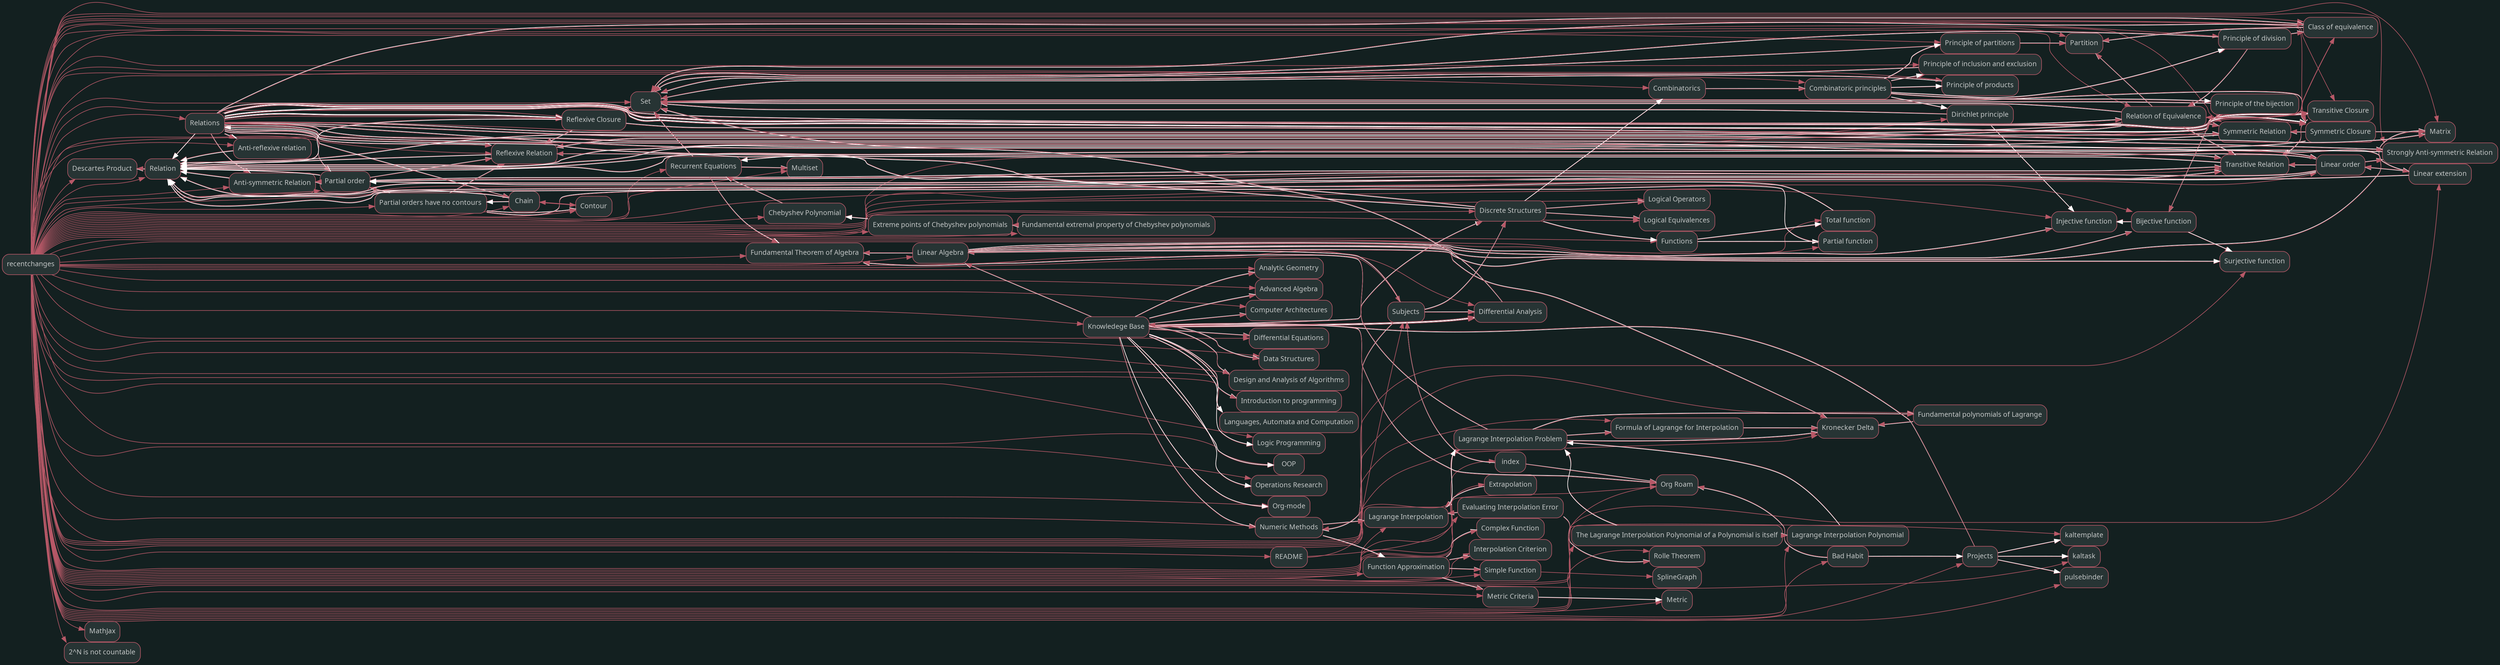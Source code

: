 digraph "recentchanges" {graph [nodesep=0,ranksep=0,rankdir="LR",bgcolor="#132020"];node [shape="rectangle",style="rounded,filled",fontname="sans",fontsize="12px",labelfontname="sans",color="#b75867",fillcolor="#273434",fontcolor="#c4c7c7"];"recentchanges" [label="recentchanges",tooltip="recentchanges",URL="../recentchanges.html",target="_parent"];"Descartes Product" [label="Descartes Product",tooltip="Descartes Product",URL="../Descartes Product.html",target="_parent"];"Anti-reflexive relation" [label="Anti-reflexive relation",tooltip="Anti-reflexive relation",URL="../Anti-reflexive relation.html",target="_parent"];"Complex Function" [label="Complex Function",tooltip="Complex Function",URL="../Complex Function.html",target="_parent"];"Anti-symmetric Relation" [label="Anti-symmetric Relation",tooltip="Anti-symmetric Relation",URL="../Anti-symmetric Relation.html",target="_parent"];"Fundamental Theorem of Algebra" [label="Fundamental Theorem of Algebra",tooltip="Fundamental Theorem of Algebra",URL="../Fundamental Theorem of Algebra.html",target="_parent"];"Interpolation Criterion" [label="Interpolation Criterion",tooltip="Interpolation Criterion",URL="../Interpolation Criterion.html",target="_parent"];"Lagrange Interpolation" [label="Lagrange Interpolation",tooltip="Lagrange Interpolation",URL="../Lagrange Interpolation.html",target="_parent"];"Logical Operators" [label="Logical Operators",tooltip="Logical Operators",URL="../Logical Operators.html",target="_parent"];"Logical Equivalences" [label="Logical Equivalences",tooltip="Logical Equivalences",URL="../Logical Equivalences.html",target="_parent"];"Kronecker Delta" [label="Kronecker Delta",tooltip="Kronecker Delta",URL="../Kronecker Delta.html",target="_parent"];"Metric Criteria" [label="Metric Criteria",tooltip="Metric Criteria",URL="../Metric Criteria.html",target="_parent"];"README" [label="README",tooltip="README",URL="../README.html",target="_parent"];"Reflexive Relation" [label="Reflexive Relation",tooltip="Reflexive Relation",URL="../Reflexive Relation.html",target="_parent"];"Numeric Methods" [label="Numeric Methods",tooltip="Numeric Methods",URL="../Numeric Methods.html",target="_parent"];"Strongly Anti-symmetric Relation" [label="Strongly Anti-symmetric Relation",tooltip="Strongly Anti-symmetric Relation",URL="../Strongly Anti-symmetric Relation.html",target="_parent"];"Simple Function" [label="Simple Function",tooltip="Simple Function",URL="../Simple Function.html",target="_parent"];"Transitive Relation" [label="Transitive Relation",tooltip="Transitive Relation",URL="../Transitive Relation.html",target="_parent"];"Symmetric Relation" [label="Symmetric Relation",tooltip="Symmetric Relation",URL="../Symmetric Relation.html",target="_parent"];"Matrix" [label="Matrix",tooltip="Matrix",URL="../Matrix.html",target="_parent"];"Set" [label="Set",tooltip="Set",URL="../Set.html",target="_parent"];"Reflexive Closure" [label="Reflexive Closure",tooltip="Reflexive Closure",URL="../Reflexive Closure.html",target="_parent"];"Symmetric Closure" [label="Symmetric Closure",tooltip="Symmetric Closure",URL="../Symmetric Closure.html",target="_parent"];"Transitive Closure" [label="Transitive Closure",tooltip="Transitive Closure",URL="../Transitive Closure.html",target="_parent"];"Partition" [label="Partition",tooltip="Partition",URL="../Partition.html",target="_parent"];"Relation of Equivalence" [label="Relation of Equivalence",tooltip="Relation of Equivalence",URL="../Relation of Equivalence.html",target="_parent"];"Class of equivalence" [label="Class of equivalence",tooltip="Class of equivalence",URL="../Class of equivalence.html",target="_parent"];"Extrapolation" [label="Extrapolation",tooltip="Extrapolation",URL="../Extrapolation.html",target="_parent"];"Fundamental polynomials of Lagrange" [label="Fundamental polynomials of Lagrange",tooltip="Fundamental polynomials of Lagrange",URL="../Fundamental polynomials of Lagrange.html",target="_parent"];"Org Roam" [label="Org Roam",tooltip="Org Roam",URL="../Org Roam.html",target="_parent"];"MathJax" [label="MathJax",tooltip="MathJax",URL="../MathJax.html",target="_parent"];"2^N is not countable" [label="2^N is not countable",tooltip="2^N is not countable",URL="../2^N is not countable.html",target="_parent"];"Bijective function" [label="Bijective function",tooltip="Bijective function",URL="../Bijective function.html",target="_parent"];"Combinatoric principles" [label="Combinatoric principles",tooltip="Combinatoric principles",URL="../Combinatoric principles.html",target="_parent"];"Chain" [label="Chain",tooltip="Chain",URL="../Chain.html",target="_parent"];"Differential Analysis" [label="Differential Analysis",tooltip="Differential Analysis",URL="../Differential Analysis.html",target="_parent"];"Discrete Structures" [label="Discrete Structures",tooltip="Discrete Structures",URL="../Discrete Structures.html",target="_parent"];"Contour" [label="Contour",tooltip="Contour",URL="../Contour.html",target="_parent"];"Dirichlet principle" [label="Dirichlet principle",tooltip="Dirichlet principle",URL="../Dirichlet principle.html",target="_parent"];"Functions" [label="Functions",tooltip="Functions",URL="../Functions.html",target="_parent"];"Injective function" [label="Injective function",tooltip="Injective function",URL="../Injective function.html",target="_parent"];"Linear Algebra" [label="Linear Algebra",tooltip="Linear Algebra",URL="../Linear Algebra.html",target="_parent"];"Function Approximation" [label="Function Approximation",tooltip="Function Approximation",URL="../Function Approximation.html",target="_parent"];"Multiset" [label="Multiset",tooltip="Multiset",URL="../Multiset.html",target="_parent"];"Linear order" [label="Linear order",tooltip="Linear order",URL="../Linear order.html",target="_parent"];"Partial function" [label="Partial function",tooltip="Partial function",URL="../Partial function.html",target="_parent"];"Metric" [label="Metric",tooltip="Metric",URL="../Metric.html",target="_parent"];"Linear extension" [label="Linear extension",tooltip="Linear extension",URL="../Linear extension.html",target="_parent"];"Principle of the bijection" [label="Principle of the bijection",tooltip="Principle of the bijection",URL="../Principle of the bijection.html",target="_parent"];"Principle of partitions" [label="Principle of partitions",tooltip="Principle of partitions",URL="../Principle of partitions.html",target="_parent"];"Partial order" [label="Partial order",tooltip="Partial order",URL="../Partial order.html",target="_parent"];"Partial orders have no contours" [label="Partial orders have no contours",tooltip="Partial orders have no contours",URL="../Partial orders have no contours.html",target="_parent"];"Principle of inclusion and exclusion" [label="Principle of inclusion and exclusion",tooltip="Principle of inclusion and exclusion",URL="../Principle of inclusion and exclusion.html",target="_parent"];"Principle of products" [label="Principle of products",tooltip="Principle of products",URL="../Principle of products.html",target="_parent"];"Principle of division" [label="Principle of division",tooltip="Principle of division",URL="../Principle of division.html",target="_parent"];"Recurrent Equations" [label="Recurrent Equations",tooltip="Recurrent Equations",URL="../Recurrent Equations.html",target="_parent"];"Subjects" [label="Subjects",tooltip="Subjects",URL="../Subjects.html",target="_parent"];"Surjective function" [label="Surjective function",tooltip="Surjective function",URL="../Surjective function.html",target="_parent"];"Total function" [label="Total function",tooltip="Total function",URL="../Total function.html",target="_parent"];"Relations" [label="Relations",tooltip="Relations",URL="../Relations.html",target="_parent"];"index" [label="index",tooltip="index",URL="../index.html",target="_parent"];"Lagrange Interpolation Polynomial" [label="Lagrange Interpolation Polynomial",tooltip="Lagrange Interpolation Polynomial",URL="../Lagrange Interpolation Polynomial.html",target="_parent"];"The Lagrange Interpolation Polynomial of a Polynomial is itself" [label="The Lagrange Interpolation Polynomial of a Polynomial is itself",tooltip="The Lagrange Interpolation Polynomial of a Polynomial is itself",URL="../The Lagrange Interpolation Polynomial of a Polynomial is itself.html",target="_parent"];"Rolle Theorem" [label="Rolle Theorem",tooltip="Rolle Theorem",URL="../Rolle Theorem.html",target="_parent"];"Combinatorics" [label="Combinatorics",tooltip="Combinatorics",URL="../Combinatorics.html",target="_parent"];"Evaluating Interpolation Error" [label="Evaluating Interpolation Error",tooltip="Evaluating Interpolation Error",URL="../Evaluating Interpolation Error.html",target="_parent"];"Relation" [label="Relation",tooltip="Relation",URL="../Relation.html",target="_parent"];"Extreme points of Chebyshev polynomials" [label="Extreme points of Chebyshev polynomials",tooltip="Extreme points of Chebyshev polynomials",URL="../Extreme points of Chebyshev polynomials.html",target="_parent"];"Formula of Lagrange for Interpolation" [label="Formula of Lagrange for Interpolation",tooltip="Formula of Lagrange for Interpolation",URL="../Formula of Lagrange for Interpolation.html",target="_parent"];"Chebyshev Polynomial" [label="Chebyshev Polynomial",tooltip="Chebyshev Polynomial",URL="../Chebyshev Polynomial.html",target="_parent"];"Analytic Geometry" [label="Analytic Geometry",tooltip="Analytic Geometry",URL="../Analytic Geometry.html",target="_parent"];"Advanced Algebra" [label="Advanced Algebra",tooltip="Advanced Algebra",URL="../Advanced Algebra.html",target="_parent"];"Bad Habit" [label="Bad Habit",tooltip="Bad Habit",URL="../Bad Habit.html",target="_parent"];"Computer Architectures" [label="Computer Architectures",tooltip="Computer Architectures",URL="../Computer Architectures.html",target="_parent"];"Differential Equations" [label="Differential Equations",tooltip="Differential Equations",URL="../Differential Equations.html",target="_parent"];"Data Structures" [label="Data Structures",tooltip="Data Structures",URL="../Data Structures.html",target="_parent"];"Design and Analysis of Algorithms" [label="Design and Analysis of Algorithms",tooltip="Design and Analysis of Algorithms",URL="../Design and Analysis of Algorithms.html",target="_parent"];"Introduction to programming" [label="Introduction to programming",tooltip="Introduction to programming",URL="../Introduction to programming.html",target="_parent"];"Knowledege Base" [label="Knowledege Base",tooltip="Knowledege Base",URL="../Knowledege Base.html",target="_parent"];"Languages, Automata and Computation" [label="Languages, Automata and Computation",tooltip="Languages, Automata and Computation",URL="../Languages, Automata and Computation.html",target="_parent"];"Logic Programming" [label="Logic Programming",tooltip="Logic Programming",URL="../Logic Programming.html",target="_parent"];"OOP" [label="OOP",tooltip="OOP",URL="../OOP.html",target="_parent"];"Operations Research" [label="Operations Research",tooltip="Operations Research",URL="../Operations Research.html",target="_parent"];"Org-mode" [label="Org-mode",tooltip="Org-mode",URL="../Org-mode.html",target="_parent"];"Projects" [label="Projects",tooltip="Projects",URL="../Projects.html",target="_parent"];"kaltemplate" [label="kaltemplate",tooltip="kaltemplate",URL="../kaltemplate.html",target="_parent"];"kaltask" [label="kaltask",tooltip="kaltask",URL="../kaltask.html",target="_parent"];"pulsebinder" [label="pulsebinder",tooltip="pulsebinder",URL="../pulsebinder.html",target="_parent"];"Fundamental extremal property of Chebyshev polynomials" [label="Fundamental extremal property of Chebyshev polynomials",tooltip="Fundamental extremal property of Chebyshev polynomials",URL="../Fundamental extremal property of Chebyshev polynomials.html",target="_parent"];"Lagrange Interpolation Problem" [label="Lagrange Interpolation Problem",tooltip="Lagrange Interpolation Problem",URL="../Lagrange Interpolation Problem.html",target="_parent"];subgraph "Forward recentchanges" {edge [color="#b75867"];"recentchanges" -> "Descartes Product";"recentchanges" -> "Anti-reflexive relation";"recentchanges" -> "Complex Function";"recentchanges" -> "Anti-symmetric Relation";"recentchanges" -> "Fundamental Theorem of Algebra";"recentchanges" -> "Interpolation Criterion";"recentchanges" -> "Lagrange Interpolation";"recentchanges" -> "Logical Operators";"recentchanges" -> "Logical Equivalences";"recentchanges" -> "Kronecker Delta";"recentchanges" -> "Metric Criteria";"recentchanges" -> "README";"recentchanges" -> "Reflexive Relation";"recentchanges" -> "Numeric Methods";"recentchanges" -> "Strongly Anti-symmetric Relation";"recentchanges" -> "Simple Function";"recentchanges" -> "Transitive Relation";"recentchanges" -> "Symmetric Relation";"recentchanges" -> "Matrix";"recentchanges" -> "Set";"recentchanges" -> "Reflexive Closure";"recentchanges" -> "Symmetric Closure";"recentchanges" -> "Transitive Closure";"recentchanges" -> "Partition";"recentchanges" -> "Relation of Equivalence";"recentchanges" -> "Class of equivalence";"recentchanges" -> "Extrapolation";"recentchanges" -> "Fundamental polynomials of Lagrange";"recentchanges" -> "Org Roam";"recentchanges" -> "MathJax";"recentchanges" -> "2^N is not countable";"recentchanges" -> "Bijective function";"recentchanges" -> "Combinatoric principles";"recentchanges" -> "Chain";"recentchanges" -> "Differential Analysis";"recentchanges" -> "Discrete Structures";"recentchanges" -> "Contour";"recentchanges" -> "Dirichlet principle";"recentchanges" -> "Functions";"recentchanges" -> "Injective function";"recentchanges" -> "Linear Algebra";"recentchanges" -> "Function Approximation";"recentchanges" -> "Multiset";"recentchanges" -> "Linear order";"recentchanges" -> "Partial function";"recentchanges" -> "Metric";"recentchanges" -> "Linear extension";"recentchanges" -> "Principle of the bijection";"recentchanges" -> "Principle of partitions";"recentchanges" -> "Partial order";"recentchanges" -> "Partial orders have no contours";"recentchanges" -> "Principle of inclusion and exclusion";"recentchanges" -> "Principle of products";"recentchanges" -> "Principle of division";"recentchanges" -> "Recurrent Equations";"recentchanges" -> "Subjects";"recentchanges" -> "Surjective function";"recentchanges" -> "Total function";"recentchanges" -> "Relations";"recentchanges" -> "index";"recentchanges" -> "Lagrange Interpolation Polynomial";"recentchanges" -> "The Lagrange Interpolation Polynomial of a Polynomial is itself";"recentchanges" -> "Rolle Theorem";"recentchanges" -> "Combinatorics";"recentchanges" -> "Evaluating Interpolation Error";"recentchanges" -> "Relation";"recentchanges" -> "Extreme points of Chebyshev polynomials";"recentchanges" -> "Formula of Lagrange for Interpolation";"recentchanges" -> "Chebyshev Polynomial";"recentchanges" -> "Analytic Geometry";"recentchanges" -> "Advanced Algebra";"recentchanges" -> "Bad Habit";"recentchanges" -> "Computer Architectures";"recentchanges" -> "Differential Equations";"recentchanges" -> "Data Structures";"recentchanges" -> "Design and Analysis of Algorithms";"recentchanges" -> "Introduction to programming";"recentchanges" -> "Knowledege Base";"recentchanges" -> "Languages, Automata and Computation";"recentchanges" -> "Logic Programming";"recentchanges" -> "OOP";"recentchanges" -> "Operations Research";"recentchanges" -> "Org-mode";"recentchanges" -> "Projects";"recentchanges" -> "kaltemplate";"recentchanges" -> "kaltask";"recentchanges" -> "pulsebinder";"recentchanges" -> "Fundamental extremal property of Chebyshev polynomials";"recentchanges" -> "Lagrange Interpolation Problem";}
node [shape="rectangle",style="rounded",fontname="sans",fontsize="12px",labelfontname="sans",color="#b75867",fillcolor="#FFFFFF",fontcolor="#c4c7c7"];subgraph "Backward recentchanges" {edge [dir="back",color="#FFFFFF"];}node [shape="rectangle",style="rounded,filled",fontname="sans",fontsize="12px",labelfontname="sans",color="#b75867",fillcolor="#273434",fontcolor="#c4c7c7"];"Descartes Product" [label="Descartes Product",tooltip="Descartes Product",URL="../Descartes Product.html",target="_parent"];subgraph "Forward Descartes Product" {edge [color="#b75867"];}
node [shape="rectangle",style="rounded",fontname="sans",fontsize="12px",labelfontname="sans",color="#b75867",fillcolor="#FFFFFF",fontcolor="#c4c7c7"];"Relation" [label="Relation",tooltip="Relation",URL="../Relation.html",target="_parent"];subgraph "Backward Descartes Product" {edge [dir="back",color="#FFFFFF"];"Descartes Product" -> "Relation";}node [shape="rectangle",style="rounded,filled",fontname="sans",fontsize="12px",labelfontname="sans",color="#b75867",fillcolor="#273434",fontcolor="#c4c7c7"];"Anti-reflexive relation" [label="Anti-reflexive relation",tooltip="Anti-reflexive relation",URL="../Anti-reflexive relation.html",target="_parent"];"Relation" [label="Relation",tooltip="Relation",URL="../Relation.html",target="_parent"];subgraph "Forward Anti-reflexive relation" {edge [color="#b75867"];"Anti-reflexive relation" -> "Relation";}
node [shape="rectangle",style="rounded",fontname="sans",fontsize="12px",labelfontname="sans",color="#b75867",fillcolor="#FFFFFF",fontcolor="#c4c7c7"];"Relations" [label="Relations",tooltip="Relations",URL="../Relations.html",target="_parent"];subgraph "Backward Anti-reflexive relation" {edge [dir="back",color="#FFFFFF"];"Anti-reflexive relation" -> "Relations";}node [shape="rectangle",style="rounded,filled",fontname="sans",fontsize="12px",labelfontname="sans",color="#b75867",fillcolor="#273434",fontcolor="#c4c7c7"];"Complex Function" [label="Complex Function",tooltip="Complex Function",URL="../Complex Function.html",target="_parent"];subgraph "Forward Complex Function" {edge [color="#b75867"];}
node [shape="rectangle",style="rounded",fontname="sans",fontsize="12px",labelfontname="sans",color="#b75867",fillcolor="#FFFFFF",fontcolor="#c4c7c7"];"Function Approximation" [label="Function Approximation",tooltip="Function Approximation",URL="../Function Approximation.html",target="_parent"];subgraph "Backward Complex Function" {edge [dir="back",color="#FFFFFF"];"Complex Function" -> "Function Approximation";}node [shape="rectangle",style="rounded,filled",fontname="sans",fontsize="12px",labelfontname="sans",color="#b75867",fillcolor="#273434",fontcolor="#c4c7c7"];"Anti-symmetric Relation" [label="Anti-symmetric Relation",tooltip="Anti-symmetric Relation",URL="../Anti-symmetric Relation.html",target="_parent"];"Relation" [label="Relation",tooltip="Relation",URL="../Relation.html",target="_parent"];subgraph "Forward Anti-symmetric Relation" {edge [color="#b75867"];"Anti-symmetric Relation" -> "Relation";}
node [shape="rectangle",style="rounded",fontname="sans",fontsize="12px",labelfontname="sans",color="#b75867",fillcolor="#FFFFFF",fontcolor="#c4c7c7"];"Relations" [label="Relations",tooltip="Relations",URL="../Relations.html",target="_parent"];"Partial order" [label="Partial order",tooltip="Partial order",URL="../Partial order.html",target="_parent"];subgraph "Backward Anti-symmetric Relation" {edge [dir="back",color="#FFFFFF"];"Anti-symmetric Relation" -> "Relations";"Anti-symmetric Relation" -> "Partial order";}node [shape="rectangle",style="rounded,filled",fontname="sans",fontsize="12px",labelfontname="sans",color="#b75867",fillcolor="#273434",fontcolor="#c4c7c7"];"Fundamental Theorem of Algebra" [label="Fundamental Theorem of Algebra",tooltip="Fundamental Theorem of Algebra",URL="../Fundamental Theorem of Algebra.html",target="_parent"];subgraph "Forward Fundamental Theorem of Algebra" {edge [color="#b75867"];}
node [shape="rectangle",style="rounded",fontname="sans",fontsize="12px",labelfontname="sans",color="#b75867",fillcolor="#FFFFFF",fontcolor="#c4c7c7"];"Recurrent Equations" [label="Recurrent Equations",tooltip="Recurrent Equations",URL="../Recurrent Equations.html",target="_parent"];"Linear Algebra" [label="Linear Algebra",tooltip="Linear Algebra",URL="../Linear Algebra.html",target="_parent"];"Lagrange Interpolation Problem" [label="Lagrange Interpolation Problem",tooltip="Lagrange Interpolation Problem",URL="../Lagrange Interpolation Problem.html",target="_parent"];subgraph "Backward Fundamental Theorem of Algebra" {edge [dir="back",color="#FFFFFF"];"Fundamental Theorem of Algebra" -> "Recurrent Equations";"Fundamental Theorem of Algebra" -> "Linear Algebra";"Fundamental Theorem of Algebra" -> "Lagrange Interpolation Problem";}node [shape="rectangle",style="rounded,filled",fontname="sans",fontsize="12px",labelfontname="sans",color="#b75867",fillcolor="#273434",fontcolor="#c4c7c7"];"Interpolation Criterion" [label="Interpolation Criterion",tooltip="Interpolation Criterion",URL="../Interpolation Criterion.html",target="_parent"];subgraph "Forward Interpolation Criterion" {edge [color="#b75867"];}
node [shape="rectangle",style="rounded",fontname="sans",fontsize="12px",labelfontname="sans",color="#b75867",fillcolor="#FFFFFF",fontcolor="#c4c7c7"];"Function Approximation" [label="Function Approximation",tooltip="Function Approximation",URL="../Function Approximation.html",target="_parent"];subgraph "Backward Interpolation Criterion" {edge [dir="back",color="#FFFFFF"];"Interpolation Criterion" -> "Function Approximation";}node [shape="rectangle",style="rounded,filled",fontname="sans",fontsize="12px",labelfontname="sans",color="#b75867",fillcolor="#273434",fontcolor="#c4c7c7"];"Lagrange Interpolation" [label="Lagrange Interpolation",tooltip="Lagrange Interpolation",URL="../Lagrange Interpolation.html",target="_parent"];"Lagrange Interpolation Problem" [label="Lagrange Interpolation Problem",tooltip="Lagrange Interpolation Problem",URL="../Lagrange Interpolation Problem.html",target="_parent"];subgraph "Forward Lagrange Interpolation" {edge [color="#b75867"];"Lagrange Interpolation" -> "Lagrange Interpolation Problem";}
node [shape="rectangle",style="rounded",fontname="sans",fontsize="12px",labelfontname="sans",color="#b75867",fillcolor="#FFFFFF",fontcolor="#c4c7c7"];"Evaluating Interpolation Error" [label="Evaluating Interpolation Error",tooltip="Evaluating Interpolation Error",URL="../Evaluating Interpolation Error.html",target="_parent"];"Numeric Methods" [label="Numeric Methods",tooltip="Numeric Methods",URL="../Numeric Methods.html",target="_parent"];"Extrapolation" [label="Extrapolation",tooltip="Extrapolation",URL="../Extrapolation.html",target="_parent"];subgraph "Backward Lagrange Interpolation" {edge [dir="back",color="#FFFFFF"];"Lagrange Interpolation" -> "Evaluating Interpolation Error";"Lagrange Interpolation" -> "Numeric Methods";"Lagrange Interpolation" -> "Extrapolation";}node [shape="rectangle",style="rounded,filled",fontname="sans",fontsize="12px",labelfontname="sans",color="#b75867",fillcolor="#273434",fontcolor="#c4c7c7"];"Logical Operators" [label="Logical Operators",tooltip="Logical Operators",URL="../Logical Operators.html",target="_parent"];subgraph "Forward Logical Operators" {edge [color="#b75867"];}
node [shape="rectangle",style="rounded",fontname="sans",fontsize="12px",labelfontname="sans",color="#b75867",fillcolor="#FFFFFF",fontcolor="#c4c7c7"];"Discrete Structures" [label="Discrete Structures",tooltip="Discrete Structures",URL="../Discrete Structures.html",target="_parent"];subgraph "Backward Logical Operators" {edge [dir="back",color="#FFFFFF"];"Logical Operators" -> "Discrete Structures";}node [shape="rectangle",style="rounded,filled",fontname="sans",fontsize="12px",labelfontname="sans",color="#b75867",fillcolor="#273434",fontcolor="#c4c7c7"];"Logical Equivalences" [label="Logical Equivalences",tooltip="Logical Equivalences",URL="../Logical Equivalences.html",target="_parent"];subgraph "Forward Logical Equivalences" {edge [color="#b75867"];}
node [shape="rectangle",style="rounded",fontname="sans",fontsize="12px",labelfontname="sans",color="#b75867",fillcolor="#FFFFFF",fontcolor="#c4c7c7"];"Discrete Structures" [label="Discrete Structures",tooltip="Discrete Structures",URL="../Discrete Structures.html",target="_parent"];subgraph "Backward Logical Equivalences" {edge [dir="back",color="#FFFFFF"];"Logical Equivalences" -> "Discrete Structures";}node [shape="rectangle",style="rounded,filled",fontname="sans",fontsize="12px",labelfontname="sans",color="#b75867",fillcolor="#273434",fontcolor="#c4c7c7"];"Kronecker Delta" [label="Kronecker Delta",tooltip="Kronecker Delta",URL="../Kronecker Delta.html",target="_parent"];subgraph "Forward Kronecker Delta" {edge [color="#b75867"];}
node [shape="rectangle",style="rounded",fontname="sans",fontsize="12px",labelfontname="sans",color="#b75867",fillcolor="#FFFFFF",fontcolor="#c4c7c7"];"Formula of Lagrange for Interpolation" [label="Formula of Lagrange for Interpolation",tooltip="Formula of Lagrange for Interpolation",URL="../Formula of Lagrange for Interpolation.html",target="_parent"];"Linear Algebra" [label="Linear Algebra",tooltip="Linear Algebra",URL="../Linear Algebra.html",target="_parent"];"Fundamental polynomials of Lagrange" [label="Fundamental polynomials of Lagrange",tooltip="Fundamental polynomials of Lagrange",URL="../Fundamental polynomials of Lagrange.html",target="_parent"];"Lagrange Interpolation Problem" [label="Lagrange Interpolation Problem",tooltip="Lagrange Interpolation Problem",URL="../Lagrange Interpolation Problem.html",target="_parent"];subgraph "Backward Kronecker Delta" {edge [dir="back",color="#FFFFFF"];"Kronecker Delta" -> "Formula of Lagrange for Interpolation";"Kronecker Delta" -> "Linear Algebra";"Kronecker Delta" -> "Fundamental polynomials of Lagrange";"Kronecker Delta" -> "Lagrange Interpolation Problem";}node [shape="rectangle",style="rounded,filled",fontname="sans",fontsize="12px",labelfontname="sans",color="#b75867",fillcolor="#273434",fontcolor="#c4c7c7"];"Metric Criteria" [label="Metric Criteria",tooltip="Metric Criteria",URL="../Metric Criteria.html",target="_parent"];"Metric" [label="Metric",tooltip="Metric",URL="../Metric.html",target="_parent"];subgraph "Forward Metric Criteria" {edge [color="#b75867"];"Metric Criteria" -> "Metric";}
node [shape="rectangle",style="rounded",fontname="sans",fontsize="12px",labelfontname="sans",color="#b75867",fillcolor="#FFFFFF",fontcolor="#c4c7c7"];"Function Approximation" [label="Function Approximation",tooltip="Function Approximation",URL="../Function Approximation.html",target="_parent"];subgraph "Backward Metric Criteria" {edge [dir="back",color="#FFFFFF"];"Metric Criteria" -> "Function Approximation";}node [shape="rectangle",style="rounded,filled",fontname="sans",fontsize="12px",labelfontname="sans",color="#b75867",fillcolor="#273434",fontcolor="#c4c7c7"];"README" [label="README",tooltip="README",URL="../README.html",target="_parent"];"Subjects" [label="Subjects",tooltip="Subjects",URL="../Subjects.html",target="_parent"];"Org Roam" [label="Org Roam",tooltip="Org Roam",URL="../Org Roam.html",target="_parent"];subgraph "Forward README" {edge [color="#b75867"];"README" -> "Subjects";"README" -> "Org Roam";}
node [shape="rectangle",style="rounded",fontname="sans",fontsize="12px",labelfontname="sans",color="#b75867",fillcolor="#FFFFFF",fontcolor="#c4c7c7"];subgraph "Backward README" {edge [dir="back",color="#FFFFFF"];}node [shape="rectangle",style="rounded,filled",fontname="sans",fontsize="12px",labelfontname="sans",color="#b75867",fillcolor="#273434",fontcolor="#c4c7c7"];"Reflexive Relation" [label="Reflexive Relation",tooltip="Reflexive Relation",URL="../Reflexive Relation.html",target="_parent"];"Relation" [label="Relation",tooltip="Relation",URL="../Relation.html",target="_parent"];subgraph "Forward Reflexive Relation" {edge [color="#b75867"];"Reflexive Relation" -> "Relation";}
node [shape="rectangle",style="rounded",fontname="sans",fontsize="12px",labelfontname="sans",color="#b75867",fillcolor="#FFFFFF",fontcolor="#c4c7c7"];"Reflexive Closure" [label="Reflexive Closure",tooltip="Reflexive Closure",URL="../Reflexive Closure.html",target="_parent"];"Relation of Equivalence" [label="Relation of Equivalence",tooltip="Relation of Equivalence",URL="../Relation of Equivalence.html",target="_parent"];"Relations" [label="Relations",tooltip="Relations",URL="../Relations.html",target="_parent"];"Linear order" [label="Linear order",tooltip="Linear order",URL="../Linear order.html",target="_parent"];"Partial orders have no contours" [label="Partial orders have no contours",tooltip="Partial orders have no contours",URL="../Partial orders have no contours.html",target="_parent"];"Partial order" [label="Partial order",tooltip="Partial order",URL="../Partial order.html",target="_parent"];subgraph "Backward Reflexive Relation" {edge [dir="back",color="#FFFFFF"];"Reflexive Relation" -> "Reflexive Closure";"Reflexive Relation" -> "Relation of Equivalence";"Reflexive Relation" -> "Relations";"Reflexive Relation" -> "Linear order";"Reflexive Relation" -> "Partial orders have no contours";"Reflexive Relation" -> "Partial order";}node [shape="rectangle",style="rounded,filled",fontname="sans",fontsize="12px",labelfontname="sans",color="#b75867",fillcolor="#273434",fontcolor="#c4c7c7"];"Numeric Methods" [label="Numeric Methods",tooltip="Numeric Methods",URL="../Numeric Methods.html",target="_parent"];"Lagrange Interpolation" [label="Lagrange Interpolation",tooltip="Lagrange Interpolation",URL="../Lagrange Interpolation.html",target="_parent"];"Function Approximation" [label="Function Approximation",tooltip="Function Approximation",URL="../Function Approximation.html",target="_parent"];subgraph "Forward Numeric Methods" {edge [color="#b75867"];"Numeric Methods" -> "Lagrange Interpolation";"Numeric Methods" -> "Function Approximation";}
node [shape="rectangle",style="rounded",fontname="sans",fontsize="12px",labelfontname="sans",color="#b75867",fillcolor="#FFFFFF",fontcolor="#c4c7c7"];"Subjects" [label="Subjects",tooltip="Subjects",URL="../Subjects.html",target="_parent"];"Knowledege Base" [label="Knowledege Base",tooltip="Knowledege Base",URL="../Knowledege Base.html",target="_parent"];subgraph "Backward Numeric Methods" {edge [dir="back",color="#FFFFFF"];"Numeric Methods" -> "Subjects";"Numeric Methods" -> "Knowledege Base";}node [shape="rectangle",style="rounded,filled",fontname="sans",fontsize="12px",labelfontname="sans",color="#b75867",fillcolor="#273434",fontcolor="#c4c7c7"];"Strongly Anti-symmetric Relation" [label="Strongly Anti-symmetric Relation",tooltip="Strongly Anti-symmetric Relation",URL="../Strongly Anti-symmetric Relation.html",target="_parent"];"Relation" [label="Relation",tooltip="Relation",URL="../Relation.html",target="_parent"];subgraph "Forward Strongly Anti-symmetric Relation" {edge [color="#b75867"];"Strongly Anti-symmetric Relation" -> "Relation";}
node [shape="rectangle",style="rounded",fontname="sans",fontsize="12px",labelfontname="sans",color="#b75867",fillcolor="#FFFFFF",fontcolor="#c4c7c7"];"Relations" [label="Relations",tooltip="Relations",URL="../Relations.html",target="_parent"];"Linear order" [label="Linear order",tooltip="Linear order",URL="../Linear order.html",target="_parent"];subgraph "Backward Strongly Anti-symmetric Relation" {edge [dir="back",color="#FFFFFF"];"Strongly Anti-symmetric Relation" -> "Relations";"Strongly Anti-symmetric Relation" -> "Linear order";}node [shape="rectangle",style="rounded,filled",fontname="sans",fontsize="12px",labelfontname="sans",color="#b75867",fillcolor="#273434",fontcolor="#c4c7c7"];"Simple Function" [label="Simple Function",tooltip="Simple Function",URL="../Simple Function.html",target="_parent"];"SplineGraph" [label="SplineGraph",tooltip="SplineGraph",URL="../SplineGraph.html",target="_parent"];subgraph "Forward Simple Function" {edge [color="#b75867"];"Simple Function" -> "SplineGraph";}
node [shape="rectangle",style="rounded",fontname="sans",fontsize="12px",labelfontname="sans",color="#b75867",fillcolor="#FFFFFF",fontcolor="#c4c7c7"];"Function Approximation" [label="Function Approximation",tooltip="Function Approximation",URL="../Function Approximation.html",target="_parent"];subgraph "Backward Simple Function" {edge [dir="back",color="#FFFFFF"];"Simple Function" -> "Function Approximation";}node [shape="rectangle",style="rounded,filled",fontname="sans",fontsize="12px",labelfontname="sans",color="#b75867",fillcolor="#273434",fontcolor="#c4c7c7"];"Transitive Relation" [label="Transitive Relation",tooltip="Transitive Relation",URL="../Transitive Relation.html",target="_parent"];"Relation" [label="Relation",tooltip="Relation",URL="../Relation.html",target="_parent"];subgraph "Forward Transitive Relation" {edge [color="#b75867"];"Transitive Relation" -> "Relation";}
node [shape="rectangle",style="rounded",fontname="sans",fontsize="12px",labelfontname="sans",color="#b75867",fillcolor="#FFFFFF",fontcolor="#c4c7c7"];"Relation of Equivalence" [label="Relation of Equivalence",tooltip="Relation of Equivalence",URL="../Relation of Equivalence.html",target="_parent"];"Transitive Closure" [label="Transitive Closure",tooltip="Transitive Closure",URL="../Transitive Closure.html",target="_parent"];"Relations" [label="Relations",tooltip="Relations",URL="../Relations.html",target="_parent"];"Linear order" [label="Linear order",tooltip="Linear order",URL="../Linear order.html",target="_parent"];"Partial orders have no contours" [label="Partial orders have no contours",tooltip="Partial orders have no contours",URL="../Partial orders have no contours.html",target="_parent"];"Partial order" [label="Partial order",tooltip="Partial order",URL="../Partial order.html",target="_parent"];subgraph "Backward Transitive Relation" {edge [dir="back",color="#FFFFFF"];"Transitive Relation" -> "Relation of Equivalence";"Transitive Relation" -> "Transitive Closure";"Transitive Relation" -> "Relations";"Transitive Relation" -> "Linear order";"Transitive Relation" -> "Partial orders have no contours";"Transitive Relation" -> "Partial order";}node [shape="rectangle",style="rounded,filled",fontname="sans",fontsize="12px",labelfontname="sans",color="#b75867",fillcolor="#273434",fontcolor="#c4c7c7"];"Symmetric Relation" [label="Symmetric Relation",tooltip="Symmetric Relation",URL="../Symmetric Relation.html",target="_parent"];"Relation" [label="Relation",tooltip="Relation",URL="../Relation.html",target="_parent"];subgraph "Forward Symmetric Relation" {edge [color="#b75867"];"Symmetric Relation" -> "Relation";}
node [shape="rectangle",style="rounded",fontname="sans",fontsize="12px",labelfontname="sans",color="#b75867",fillcolor="#FFFFFF",fontcolor="#c4c7c7"];"Symmetric Closure" [label="Symmetric Closure",tooltip="Symmetric Closure",URL="../Symmetric Closure.html",target="_parent"];"Relation of Equivalence" [label="Relation of Equivalence",tooltip="Relation of Equivalence",URL="../Relation of Equivalence.html",target="_parent"];"Relations" [label="Relations",tooltip="Relations",URL="../Relations.html",target="_parent"];subgraph "Backward Symmetric Relation" {edge [dir="back",color="#FFFFFF"];"Symmetric Relation" -> "Symmetric Closure";"Symmetric Relation" -> "Relation of Equivalence";"Symmetric Relation" -> "Relations";}node [shape="rectangle",style="rounded,filled",fontname="sans",fontsize="12px",labelfontname="sans",color="#b75867",fillcolor="#273434",fontcolor="#c4c7c7"];"Matrix" [label="Matrix",tooltip="Matrix",URL="../Matrix.html",target="_parent"];subgraph "Forward Matrix" {edge [color="#b75867"];}
node [shape="rectangle",style="rounded",fontname="sans",fontsize="12px",labelfontname="sans",color="#b75867",fillcolor="#FFFFFF",fontcolor="#c4c7c7"];"Reflexive Closure" [label="Reflexive Closure",tooltip="Reflexive Closure",URL="../Reflexive Closure.html",target="_parent"];"Symmetric Closure" [label="Symmetric Closure",tooltip="Symmetric Closure",URL="../Symmetric Closure.html",target="_parent"];"Linear Algebra" [label="Linear Algebra",tooltip="Linear Algebra",URL="../Linear Algebra.html",target="_parent"];subgraph "Backward Matrix" {edge [dir="back",color="#FFFFFF"];"Matrix" -> "Reflexive Closure";"Matrix" -> "Symmetric Closure";"Matrix" -> "Linear Algebra";}node [shape="rectangle",style="rounded,filled",fontname="sans",fontsize="12px",labelfontname="sans",color="#b75867",fillcolor="#273434",fontcolor="#c4c7c7"];"Set" [label="Set",tooltip="Set",URL="../Set.html",target="_parent"];subgraph "Forward Set" {edge [color="#b75867"];}
node [shape="rectangle",style="rounded",fontname="sans",fontsize="12px",labelfontname="sans",color="#b75867",fillcolor="#FFFFFF",fontcolor="#c4c7c7"];"Recurrent Equations" [label="Recurrent Equations",tooltip="Recurrent Equations",URL="../Recurrent Equations.html",target="_parent"];"Reflexive Closure" [label="Reflexive Closure",tooltip="Reflexive Closure",URL="../Reflexive Closure.html",target="_parent"];"Symmetric Closure" [label="Symmetric Closure",tooltip="Symmetric Closure",URL="../Symmetric Closure.html",target="_parent"];"Class of equivalence" [label="Class of equivalence",tooltip="Class of equivalence",URL="../Class of equivalence.html",target="_parent"];"Relation of Equivalence" [label="Relation of Equivalence",tooltip="Relation of Equivalence",URL="../Relation of Equivalence.html",target="_parent"];"Principle of division" [label="Principle of division",tooltip="Principle of division",URL="../Principle of division.html",target="_parent"];"Principle of products" [label="Principle of products",tooltip="Principle of products",URL="../Principle of products.html",target="_parent"];"Dirichlet principle" [label="Dirichlet principle",tooltip="Dirichlet principle",URL="../Dirichlet principle.html",target="_parent"];"Principle of inclusion and exclusion" [label="Principle of inclusion and exclusion",tooltip="Principle of inclusion and exclusion",URL="../Principle of inclusion and exclusion.html",target="_parent"];"Differential Analysis" [label="Differential Analysis",tooltip="Differential Analysis",URL="../Differential Analysis.html",target="_parent"];"Principle of partitions" [label="Principle of partitions",tooltip="Principle of partitions",URL="../Principle of partitions.html",target="_parent"];"Principle of the bijection" [label="Principle of the bijection",tooltip="Principle of the bijection",URL="../Principle of the bijection.html",target="_parent"];subgraph "Backward Set" {edge [dir="back",color="#FFFFFF"];"Set" -> "Recurrent Equations";"Set" -> "Reflexive Closure";"Set" -> "Symmetric Closure";"Set" -> "Class of equivalence";"Set" -> "Relation of Equivalence";"Set" -> "Principle of division";"Set" -> "Principle of products";"Set" -> "Dirichlet principle";"Set" -> "Principle of inclusion and exclusion";"Set" -> "Differential Analysis";"Set" -> "Principle of partitions";"Set" -> "Principle of the bijection";}node [shape="rectangle",style="rounded,filled",fontname="sans",fontsize="12px",labelfontname="sans",color="#b75867",fillcolor="#273434",fontcolor="#c4c7c7"];"Reflexive Closure" [label="Reflexive Closure",tooltip="Reflexive Closure",URL="../Reflexive Closure.html",target="_parent"];"Matrix" [label="Matrix",tooltip="Matrix",URL="../Matrix.html",target="_parent"];"Relation" [label="Relation",tooltip="Relation",URL="../Relation.html",target="_parent"];"Set" [label="Set",tooltip="Set",URL="../Set.html",target="_parent"];"Reflexive Relation" [label="Reflexive Relation",tooltip="Reflexive Relation",URL="../Reflexive Relation.html",target="_parent"];subgraph "Forward Reflexive Closure" {edge [color="#b75867"];"Reflexive Closure" -> "Matrix";"Reflexive Closure" -> "Relation";"Reflexive Closure" -> "Set";"Reflexive Closure" -> "Reflexive Relation";}
node [shape="rectangle",style="rounded",fontname="sans",fontsize="12px",labelfontname="sans",color="#b75867",fillcolor="#FFFFFF",fontcolor="#c4c7c7"];"Relations" [label="Relations",tooltip="Relations",URL="../Relations.html",target="_parent"];subgraph "Backward Reflexive Closure" {edge [dir="back",color="#FFFFFF"];"Reflexive Closure" -> "Relations";"Reflexive Closure" -> "Relations";}node [shape="rectangle",style="rounded,filled",fontname="sans",fontsize="12px",labelfontname="sans",color="#b75867",fillcolor="#273434",fontcolor="#c4c7c7"];"Symmetric Closure" [label="Symmetric Closure",tooltip="Symmetric Closure",URL="../Symmetric Closure.html",target="_parent"];"Matrix" [label="Matrix",tooltip="Matrix",URL="../Matrix.html",target="_parent"];"Relation" [label="Relation",tooltip="Relation",URL="../Relation.html",target="_parent"];"Set" [label="Set",tooltip="Set",URL="../Set.html",target="_parent"];"Symmetric Relation" [label="Symmetric Relation",tooltip="Symmetric Relation",URL="../Symmetric Relation.html",target="_parent"];subgraph "Forward Symmetric Closure" {edge [color="#b75867"];"Symmetric Closure" -> "Matrix";"Symmetric Closure" -> "Relation";"Symmetric Closure" -> "Set";"Symmetric Closure" -> "Symmetric Relation";}
node [shape="rectangle",style="rounded",fontname="sans",fontsize="12px",labelfontname="sans",color="#b75867",fillcolor="#FFFFFF",fontcolor="#c4c7c7"];"Relations" [label="Relations",tooltip="Relations",URL="../Relations.html",target="_parent"];subgraph "Backward Symmetric Closure" {edge [dir="back",color="#FFFFFF"];"Symmetric Closure" -> "Relations";"Symmetric Closure" -> "Relations";}node [shape="rectangle",style="rounded,filled",fontname="sans",fontsize="12px",labelfontname="sans",color="#b75867",fillcolor="#273434",fontcolor="#c4c7c7"];"Transitive Closure" [label="Transitive Closure",tooltip="Transitive Closure",URL="../Transitive Closure.html",target="_parent"];"Transitive Relation" [label="Transitive Relation",tooltip="Transitive Relation",URL="../Transitive Relation.html",target="_parent"];subgraph "Forward Transitive Closure" {edge [color="#b75867"];"Transitive Closure" -> "Transitive Relation";}
node [shape="rectangle",style="rounded",fontname="sans",fontsize="12px",labelfontname="sans",color="#b75867",fillcolor="#FFFFFF",fontcolor="#c4c7c7"];"Relations" [label="Relations",tooltip="Relations",URL="../Relations.html",target="_parent"];subgraph "Backward Transitive Closure" {edge [dir="back",color="#FFFFFF"];"Transitive Closure" -> "Relations";"Transitive Closure" -> "Relations";}node [shape="rectangle",style="rounded,filled",fontname="sans",fontsize="12px",labelfontname="sans",color="#b75867",fillcolor="#273434",fontcolor="#c4c7c7"];"Partition" [label="Partition",tooltip="Partition",URL="../Partition.html",target="_parent"];subgraph "Forward Partition" {edge [color="#b75867"];}
node [shape="rectangle",style="rounded",fontname="sans",fontsize="12px",labelfontname="sans",color="#b75867",fillcolor="#FFFFFF",fontcolor="#c4c7c7"];"Class of equivalence" [label="Class of equivalence",tooltip="Class of equivalence",URL="../Class of equivalence.html",target="_parent"];"Relation of Equivalence" [label="Relation of Equivalence",tooltip="Relation of Equivalence",URL="../Relation of Equivalence.html",target="_parent"];"Principle of partitions" [label="Principle of partitions",tooltip="Principle of partitions",URL="../Principle of partitions.html",target="_parent"];subgraph "Backward Partition" {edge [dir="back",color="#FFFFFF"];"Partition" -> "Class of equivalence";"Partition" -> "Relation of Equivalence";"Partition" -> "Principle of partitions";}node [shape="rectangle",style="rounded,filled",fontname="sans",fontsize="12px",labelfontname="sans",color="#b75867",fillcolor="#273434",fontcolor="#c4c7c7"];"Relation of Equivalence" [label="Relation of Equivalence",tooltip="Relation of Equivalence",URL="../Relation of Equivalence.html",target="_parent"];"Class of equivalence" [label="Class of equivalence",tooltip="Class of equivalence",URL="../Class of equivalence.html",target="_parent"];"Set" [label="Set",tooltip="Set",URL="../Set.html",target="_parent"];"Partition" [label="Partition",tooltip="Partition",URL="../Partition.html",target="_parent"];"Transitive Relation" [label="Transitive Relation",tooltip="Transitive Relation",URL="../Transitive Relation.html",target="_parent"];"Symmetric Relation" [label="Symmetric Relation",tooltip="Symmetric Relation",URL="../Symmetric Relation.html",target="_parent"];"Reflexive Relation" [label="Reflexive Relation",tooltip="Reflexive Relation",URL="../Reflexive Relation.html",target="_parent"];"Relation" [label="Relation",tooltip="Relation",URL="../Relation.html",target="_parent"];subgraph "Forward Relation of Equivalence" {edge [color="#b75867"];"Relation of Equivalence" -> "Class of equivalence";"Relation of Equivalence" -> "Set";"Relation of Equivalence" -> "Partition";"Relation of Equivalence" -> "Transitive Relation";"Relation of Equivalence" -> "Symmetric Relation";"Relation of Equivalence" -> "Reflexive Relation";"Relation of Equivalence" -> "Relation";}
node [shape="rectangle",style="rounded",fontname="sans",fontsize="12px",labelfontname="sans",color="#b75867",fillcolor="#FFFFFF",fontcolor="#c4c7c7"];"Principle of division" [label="Principle of division",tooltip="Principle of division",URL="../Principle of division.html",target="_parent"];"Relations" [label="Relations",tooltip="Relations",URL="../Relations.html",target="_parent"];subgraph "Backward Relation of Equivalence" {edge [dir="back",color="#FFFFFF"];"Relation of Equivalence" -> "Principle of division";"Relation of Equivalence" -> "Relations";}node [shape="rectangle",style="rounded,filled",fontname="sans",fontsize="12px",labelfontname="sans",color="#b75867",fillcolor="#273434",fontcolor="#c4c7c7"];"Class of equivalence" [label="Class of equivalence",tooltip="Class of equivalence",URL="../Class of equivalence.html",target="_parent"];"Partition" [label="Partition",tooltip="Partition",URL="../Partition.html",target="_parent"];"Set" [label="Set",tooltip="Set",URL="../Set.html",target="_parent"];"Relation of Equivalence" [label="Relation of Equivalence",tooltip="Relation of Equivalence",URL="../Relation of Equivalence.html",target="_parent"];subgraph "Forward Class of equivalence" {edge [color="#b75867"];"Class of equivalence" -> "Partition";"Class of equivalence" -> "Set";"Class of equivalence" -> "Relation of Equivalence";}
node [shape="rectangle",style="rounded",fontname="sans",fontsize="12px",labelfontname="sans",color="#b75867",fillcolor="#FFFFFF",fontcolor="#c4c7c7"];"Principle of division" [label="Principle of division",tooltip="Principle of division",URL="../Principle of division.html",target="_parent"];"Relations" [label="Relations",tooltip="Relations",URL="../Relations.html",target="_parent"];subgraph "Backward Class of equivalence" {edge [dir="back",color="#FFFFFF"];"Class of equivalence" -> "Principle of division";"Class of equivalence" -> "Relations";}node [shape="rectangle",style="rounded,filled",fontname="sans",fontsize="12px",labelfontname="sans",color="#b75867",fillcolor="#273434",fontcolor="#c4c7c7"];"Extrapolation" [label="Extrapolation",tooltip="Extrapolation",URL="../Extrapolation.html",target="_parent"];"Lagrange Interpolation" [label="Lagrange Interpolation",tooltip="Lagrange Interpolation",URL="../Lagrange Interpolation.html",target="_parent"];subgraph "Forward Extrapolation" {edge [color="#b75867"];"Extrapolation" -> "Lagrange Interpolation";}
node [shape="rectangle",style="rounded",fontname="sans",fontsize="12px",labelfontname="sans",color="#b75867",fillcolor="#FFFFFF",fontcolor="#c4c7c7"];subgraph "Backward Extrapolation" {edge [dir="back",color="#FFFFFF"];}node [shape="rectangle",style="rounded,filled",fontname="sans",fontsize="12px",labelfontname="sans",color="#b75867",fillcolor="#273434",fontcolor="#c4c7c7"];"Fundamental polynomials of Lagrange" [label="Fundamental polynomials of Lagrange",tooltip="Fundamental polynomials of Lagrange",URL="../Fundamental polynomials of Lagrange.html",target="_parent"];"Kronecker Delta" [label="Kronecker Delta",tooltip="Kronecker Delta",URL="../Kronecker Delta.html",target="_parent"];subgraph "Forward Fundamental polynomials of Lagrange" {edge [color="#b75867"];"Fundamental polynomials of Lagrange" -> "Kronecker Delta";}
node [shape="rectangle",style="rounded",fontname="sans",fontsize="12px",labelfontname="sans",color="#b75867",fillcolor="#FFFFFF",fontcolor="#c4c7c7"];"Lagrange Interpolation Problem" [label="Lagrange Interpolation Problem",tooltip="Lagrange Interpolation Problem",URL="../Lagrange Interpolation Problem.html",target="_parent"];subgraph "Backward Fundamental polynomials of Lagrange" {edge [dir="back",color="#FFFFFF"];"Fundamental polynomials of Lagrange" -> "Lagrange Interpolation Problem";}node [shape="rectangle",style="rounded,filled",fontname="sans",fontsize="12px",labelfontname="sans",color="#b75867",fillcolor="#273434",fontcolor="#c4c7c7"];"Org Roam" [label="Org Roam",tooltip="Org Roam",URL="../Org Roam.html",target="_parent"];subgraph "Forward Org Roam" {edge [color="#b75867"];}
node [shape="rectangle",style="rounded",fontname="sans",fontsize="12px",labelfontname="sans",color="#b75867",fillcolor="#FFFFFF",fontcolor="#c4c7c7"];"Bad Habit" [label="Bad Habit",tooltip="Bad Habit",URL="../Bad Habit.html",target="_parent"];"index" [label="index",tooltip="index",URL="../index.html",target="_parent"];"Knowledege Base" [label="Knowledege Base",tooltip="Knowledege Base",URL="../Knowledege Base.html",target="_parent"];subgraph "Backward Org Roam" {edge [dir="back",color="#FFFFFF"];"Org Roam" -> "Bad Habit";"Org Roam" -> "index";"Org Roam" -> "Knowledege Base";}node [shape="rectangle",style="rounded,filled",fontname="sans",fontsize="12px",labelfontname="sans",color="#b75867",fillcolor="#273434",fontcolor="#c4c7c7"];"MathJax" [label="MathJax",tooltip="MathJax",URL="../MathJax.html",target="_parent"];subgraph "Forward MathJax" {edge [color="#b75867"];}
node [shape="rectangle",style="rounded",fontname="sans",fontsize="12px",labelfontname="sans",color="#b75867",fillcolor="#FFFFFF",fontcolor="#c4c7c7"];subgraph "Backward MathJax" {edge [dir="back",color="#FFFFFF"];}node [shape="rectangle",style="rounded,filled",fontname="sans",fontsize="12px",labelfontname="sans",color="#b75867",fillcolor="#273434",fontcolor="#c4c7c7"];"2^N is not countable" [label="2^N is not countable",tooltip="2^N is not countable",URL="../2^N is not countable.html",target="_parent"];subgraph "Forward 2^N is not countable" {edge [color="#b75867"];}
node [shape="rectangle",style="rounded",fontname="sans",fontsize="12px",labelfontname="sans",color="#b75867",fillcolor="#FFFFFF",fontcolor="#c4c7c7"];subgraph "Backward 2^N is not countable" {edge [dir="back",color="#FFFFFF"];}node [shape="rectangle",style="rounded,filled",fontname="sans",fontsize="12px",labelfontname="sans",color="#b75867",fillcolor="#273434",fontcolor="#c4c7c7"];"Bijective function" [label="Bijective function",tooltip="Bijective function",URL="../Bijective function.html",target="_parent"];"Surjective function" [label="Surjective function",tooltip="Surjective function",URL="../Surjective function.html",target="_parent"];"Injective function" [label="Injective function",tooltip="Injective function",URL="../Injective function.html",target="_parent"];subgraph "Forward Bijective function" {edge [color="#b75867"];"Bijective function" -> "Surjective function";"Bijective function" -> "Injective function";}
node [shape="rectangle",style="rounded",fontname="sans",fontsize="12px",labelfontname="sans",color="#b75867",fillcolor="#FFFFFF",fontcolor="#c4c7c7"];"Linear Algebra" [label="Linear Algebra",tooltip="Linear Algebra",URL="../Linear Algebra.html",target="_parent"];"Principle of the bijection" [label="Principle of the bijection",tooltip="Principle of the bijection",URL="../Principle of the bijection.html",target="_parent"];subgraph "Backward Bijective function" {edge [dir="back",color="#FFFFFF"];"Bijective function" -> "Linear Algebra";"Bijective function" -> "Principle of the bijection";}node [shape="rectangle",style="rounded,filled",fontname="sans",fontsize="12px",labelfontname="sans",color="#b75867",fillcolor="#273434",fontcolor="#c4c7c7"];"Combinatoric principles" [label="Combinatoric principles",tooltip="Combinatoric principles",URL="../Combinatoric principles.html",target="_parent"];"Principle of inclusion and exclusion" [label="Principle of inclusion and exclusion",tooltip="Principle of inclusion and exclusion",URL="../Principle of inclusion and exclusion.html",target="_parent"];"Principle of division" [label="Principle of division",tooltip="Principle of division",URL="../Principle of division.html",target="_parent"];"Principle of the bijection" [label="Principle of the bijection",tooltip="Principle of the bijection",URL="../Principle of the bijection.html",target="_parent"];"Principle of products" [label="Principle of products",tooltip="Principle of products",URL="../Principle of products.html",target="_parent"];"Principle of partitions" [label="Principle of partitions",tooltip="Principle of partitions",URL="../Principle of partitions.html",target="_parent"];"Dirichlet principle" [label="Dirichlet principle",tooltip="Dirichlet principle",URL="../Dirichlet principle.html",target="_parent"];subgraph "Forward Combinatoric principles" {edge [color="#b75867"];"Combinatoric principles" -> "Principle of inclusion and exclusion";"Combinatoric principles" -> "Principle of division";"Combinatoric principles" -> "Principle of the bijection";"Combinatoric principles" -> "Principle of products";"Combinatoric principles" -> "Principle of partitions";"Combinatoric principles" -> "Dirichlet principle";}
node [shape="rectangle",style="rounded",fontname="sans",fontsize="12px",labelfontname="sans",color="#b75867",fillcolor="#FFFFFF",fontcolor="#c4c7c7"];"Combinatorics" [label="Combinatorics",tooltip="Combinatorics",URL="../Combinatorics.html",target="_parent"];subgraph "Backward Combinatoric principles" {edge [dir="back",color="#FFFFFF"];"Combinatoric principles" -> "Combinatorics";}node [shape="rectangle",style="rounded,filled",fontname="sans",fontsize="12px",labelfontname="sans",color="#b75867",fillcolor="#273434",fontcolor="#c4c7c7"];"Chain" [label="Chain",tooltip="Chain",URL="../Chain.html",target="_parent"];"Partial orders have no contours" [label="Partial orders have no contours",tooltip="Partial orders have no contours",URL="../Partial orders have no contours.html",target="_parent"];"Contour" [label="Contour",tooltip="Contour",URL="../Contour.html",target="_parent"];"Relation" [label="Relation",tooltip="Relation",URL="../Relation.html",target="_parent"];subgraph "Forward Chain" {edge [color="#b75867"];"Chain" -> "Partial orders have no contours";"Chain" -> "Contour";"Chain" -> "Relation";}
node [shape="rectangle",style="rounded",fontname="sans",fontsize="12px",labelfontname="sans",color="#b75867",fillcolor="#FFFFFF",fontcolor="#c4c7c7"];"Relations" [label="Relations",tooltip="Relations",URL="../Relations.html",target="_parent"];subgraph "Backward Chain" {edge [dir="back",color="#FFFFFF"];"Chain" -> "Relations";}node [shape="rectangle",style="rounded,filled",fontname="sans",fontsize="12px",labelfontname="sans",color="#b75867",fillcolor="#273434",fontcolor="#c4c7c7"];"Differential Analysis" [label="Differential Analysis",tooltip="Differential Analysis",URL="../Differential Analysis.html",target="_parent"];"Set" [label="Set",tooltip="Set",URL="../Set.html",target="_parent"];subgraph "Forward Differential Analysis" {edge [color="#b75867"];"Differential Analysis" -> "Set";}
node [shape="rectangle",style="rounded",fontname="sans",fontsize="12px",labelfontname="sans",color="#b75867",fillcolor="#FFFFFF",fontcolor="#c4c7c7"];"Subjects" [label="Subjects",tooltip="Subjects",URL="../Subjects.html",target="_parent"];"Knowledege Base" [label="Knowledege Base",tooltip="Knowledege Base",URL="../Knowledege Base.html",target="_parent"];subgraph "Backward Differential Analysis" {edge [dir="back",color="#FFFFFF"];"Differential Analysis" -> "Subjects";"Differential Analysis" -> "Knowledege Base";"Differential Analysis" -> "Knowledege Base";}node [shape="rectangle",style="rounded,filled",fontname="sans",fontsize="12px",labelfontname="sans",color="#b75867",fillcolor="#273434",fontcolor="#c4c7c7"];"Discrete Structures" [label="Discrete Structures",tooltip="Discrete Structures",URL="../Discrete Structures.html",target="_parent"];"Recurrent Equations" [label="Recurrent Equations",tooltip="Recurrent Equations",URL="../Recurrent Equations.html",target="_parent"];"Combinatorics" [label="Combinatorics",tooltip="Combinatorics",URL="../Combinatorics.html",target="_parent"];"Functions" [label="Functions",tooltip="Functions",URL="../Functions.html",target="_parent"];"Relations" [label="Relations",tooltip="Relations",URL="../Relations.html",target="_parent"];"Logical Equivalences" [label="Logical Equivalences",tooltip="Logical Equivalences",URL="../Logical Equivalences.html",target="_parent"];"Logical Operators" [label="Logical Operators",tooltip="Logical Operators",URL="../Logical Operators.html",target="_parent"];subgraph "Forward Discrete Structures" {edge [color="#b75867"];"Discrete Structures" -> "Recurrent Equations";"Discrete Structures" -> "Combinatorics";"Discrete Structures" -> "Functions";"Discrete Structures" -> "Relations";"Discrete Structures" -> "Logical Equivalences";"Discrete Structures" -> "Logical Operators";}
node [shape="rectangle",style="rounded",fontname="sans",fontsize="12px",labelfontname="sans",color="#b75867",fillcolor="#FFFFFF",fontcolor="#c4c7c7"];"Subjects" [label="Subjects",tooltip="Subjects",URL="../Subjects.html",target="_parent"];"Knowledege Base" [label="Knowledege Base",tooltip="Knowledege Base",URL="../Knowledege Base.html",target="_parent"];subgraph "Backward Discrete Structures" {edge [dir="back",color="#FFFFFF"];"Discrete Structures" -> "Subjects";"Discrete Structures" -> "Knowledege Base";}node [shape="rectangle",style="rounded,filled",fontname="sans",fontsize="12px",labelfontname="sans",color="#b75867",fillcolor="#273434",fontcolor="#c4c7c7"];"Contour" [label="Contour",tooltip="Contour",URL="../Contour.html",target="_parent"];"Chain" [label="Chain",tooltip="Chain",URL="../Chain.html",target="_parent"];subgraph "Forward Contour" {edge [color="#b75867"];"Contour" -> "Chain";}
node [shape="rectangle",style="rounded",fontname="sans",fontsize="12px",labelfontname="sans",color="#b75867",fillcolor="#FFFFFF",fontcolor="#c4c7c7"];"Partial orders have no contours" [label="Partial orders have no contours",tooltip="Partial orders have no contours",URL="../Partial orders have no contours.html",target="_parent"];subgraph "Backward Contour" {edge [dir="back",color="#FFFFFF"];"Contour" -> "Partial orders have no contours";}node [shape="rectangle",style="rounded,filled",fontname="sans",fontsize="12px",labelfontname="sans",color="#b75867",fillcolor="#273434",fontcolor="#c4c7c7"];"Dirichlet principle" [label="Dirichlet principle",tooltip="Dirichlet principle",URL="../Dirichlet principle.html",target="_parent"];"Injective function" [label="Injective function",tooltip="Injective function",URL="../Injective function.html",target="_parent"];"Set" [label="Set",tooltip="Set",URL="../Set.html",target="_parent"];subgraph "Forward Dirichlet principle" {edge [color="#b75867"];"Dirichlet principle" -> "Injective function";"Dirichlet principle" -> "Set";}
node [shape="rectangle",style="rounded",fontname="sans",fontsize="12px",labelfontname="sans",color="#b75867",fillcolor="#FFFFFF",fontcolor="#c4c7c7"];"Combinatoric principles" [label="Combinatoric principles",tooltip="Combinatoric principles",URL="../Combinatoric principles.html",target="_parent"];subgraph "Backward Dirichlet principle" {edge [dir="back",color="#FFFFFF"];"Dirichlet principle" -> "Combinatoric principles";}node [shape="rectangle",style="rounded,filled",fontname="sans",fontsize="12px",labelfontname="sans",color="#b75867",fillcolor="#273434",fontcolor="#c4c7c7"];"Functions" [label="Functions",tooltip="Functions",URL="../Functions.html",target="_parent"];"Total function" [label="Total function",tooltip="Total function",URL="../Total function.html",target="_parent"];"Partial function" [label="Partial function",tooltip="Partial function",URL="../Partial function.html",target="_parent"];subgraph "Forward Functions" {edge [color="#b75867"];"Functions" -> "Total function";"Functions" -> "Partial function";}
node [shape="rectangle",style="rounded",fontname="sans",fontsize="12px",labelfontname="sans",color="#b75867",fillcolor="#FFFFFF",fontcolor="#c4c7c7"];"Discrete Structures" [label="Discrete Structures",tooltip="Discrete Structures",URL="../Discrete Structures.html",target="_parent"];subgraph "Backward Functions" {edge [dir="back",color="#FFFFFF"];"Functions" -> "Discrete Structures";}node [shape="rectangle",style="rounded,filled",fontname="sans",fontsize="12px",labelfontname="sans",color="#b75867",fillcolor="#273434",fontcolor="#c4c7c7"];"Injective function" [label="Injective function",tooltip="Injective function",URL="../Injective function.html",target="_parent"];subgraph "Forward Injective function" {edge [color="#b75867"];}
node [shape="rectangle",style="rounded",fontname="sans",fontsize="12px",labelfontname="sans",color="#b75867",fillcolor="#FFFFFF",fontcolor="#c4c7c7"];"Dirichlet principle" [label="Dirichlet principle",tooltip="Dirichlet principle",URL="../Dirichlet principle.html",target="_parent"];"Linear Algebra" [label="Linear Algebra",tooltip="Linear Algebra",URL="../Linear Algebra.html",target="_parent"];"Bijective function" [label="Bijective function",tooltip="Bijective function",URL="../Bijective function.html",target="_parent"];subgraph "Backward Injective function" {edge [dir="back",color="#FFFFFF"];"Injective function" -> "Dirichlet principle";"Injective function" -> "Linear Algebra";"Injective function" -> "Bijective function";}node [shape="rectangle",style="rounded,filled",fontname="sans",fontsize="12px",labelfontname="sans",color="#b75867",fillcolor="#273434",fontcolor="#c4c7c7"];"Linear Algebra" [label="Linear Algebra",tooltip="Linear Algebra",URL="../Linear Algebra.html",target="_parent"];"Matrix" [label="Matrix",tooltip="Matrix",URL="../Matrix.html",target="_parent"];"Bijective function" [label="Bijective function",tooltip="Bijective function",URL="../Bijective function.html",target="_parent"];"Injective function" [label="Injective function",tooltip="Injective function",URL="../Injective function.html",target="_parent"];"Surjective function" [label="Surjective function",tooltip="Surjective function",URL="../Surjective function.html",target="_parent"];"Kronecker Delta" [label="Kronecker Delta",tooltip="Kronecker Delta",URL="../Kronecker Delta.html",target="_parent"];"Fundamental Theorem of Algebra" [label="Fundamental Theorem of Algebra",tooltip="Fundamental Theorem of Algebra",URL="../Fundamental Theorem of Algebra.html",target="_parent"];subgraph "Forward Linear Algebra" {edge [color="#b75867"];"Linear Algebra" -> "Matrix";"Linear Algebra" -> "Bijective function";"Linear Algebra" -> "Injective function";"Linear Algebra" -> "Surjective function";"Linear Algebra" -> "Kronecker Delta";"Linear Algebra" -> "Fundamental Theorem of Algebra";}
node [shape="rectangle",style="rounded",fontname="sans",fontsize="12px",labelfontname="sans",color="#b75867",fillcolor="#FFFFFF",fontcolor="#c4c7c7"];"Subjects" [label="Subjects",tooltip="Subjects",URL="../Subjects.html",target="_parent"];"Knowledege Base" [label="Knowledege Base",tooltip="Knowledege Base",URL="../Knowledege Base.html",target="_parent"];subgraph "Backward Linear Algebra" {edge [dir="back",color="#FFFFFF"];"Linear Algebra" -> "Subjects";"Linear Algebra" -> "Knowledege Base";}node [shape="rectangle",style="rounded,filled",fontname="sans",fontsize="12px",labelfontname="sans",color="#b75867",fillcolor="#273434",fontcolor="#c4c7c7"];"Function Approximation" [label="Function Approximation",tooltip="Function Approximation",URL="../Function Approximation.html",target="_parent"];"Metric Criteria" [label="Metric Criteria",tooltip="Metric Criteria",URL="../Metric Criteria.html",target="_parent"];"Interpolation Criterion" [label="Interpolation Criterion",tooltip="Interpolation Criterion",URL="../Interpolation Criterion.html",target="_parent"];"Simple Function" [label="Simple Function",tooltip="Simple Function",URL="../Simple Function.html",target="_parent"];"Complex Function" [label="Complex Function",tooltip="Complex Function",URL="../Complex Function.html",target="_parent"];subgraph "Forward Function Approximation" {edge [color="#b75867"];"Function Approximation" -> "Metric Criteria";"Function Approximation" -> "Interpolation Criterion";"Function Approximation" -> "Simple Function";"Function Approximation" -> "Complex Function";}
node [shape="rectangle",style="rounded",fontname="sans",fontsize="12px",labelfontname="sans",color="#b75867",fillcolor="#FFFFFF",fontcolor="#c4c7c7"];"Numeric Methods" [label="Numeric Methods",tooltip="Numeric Methods",URL="../Numeric Methods.html",target="_parent"];subgraph "Backward Function Approximation" {edge [dir="back",color="#FFFFFF"];"Function Approximation" -> "Numeric Methods";}node [shape="rectangle",style="rounded,filled",fontname="sans",fontsize="12px",labelfontname="sans",color="#b75867",fillcolor="#273434",fontcolor="#c4c7c7"];"Multiset" [label="Multiset",tooltip="Multiset",URL="../Multiset.html",target="_parent"];subgraph "Forward Multiset" {edge [color="#b75867"];}
node [shape="rectangle",style="rounded",fontname="sans",fontsize="12px",labelfontname="sans",color="#b75867",fillcolor="#FFFFFF",fontcolor="#c4c7c7"];"Recurrent Equations" [label="Recurrent Equations",tooltip="Recurrent Equations",URL="../Recurrent Equations.html",target="_parent"];subgraph "Backward Multiset" {edge [dir="back",color="#FFFFFF"];"Multiset" -> "Recurrent Equations";}node [shape="rectangle",style="rounded,filled",fontname="sans",fontsize="12px",labelfontname="sans",color="#b75867",fillcolor="#273434",fontcolor="#c4c7c7"];"Linear order" [label="Linear order",tooltip="Linear order",URL="../Linear order.html",target="_parent"];"Partial order" [label="Partial order",tooltip="Partial order",URL="../Partial order.html",target="_parent"];"Transitive Relation" [label="Transitive Relation",tooltip="Transitive Relation",URL="../Transitive Relation.html",target="_parent"];"Strongly Anti-symmetric Relation" [label="Strongly Anti-symmetric Relation",tooltip="Strongly Anti-symmetric Relation",URL="../Strongly Anti-symmetric Relation.html",target="_parent"];"Reflexive Relation" [label="Reflexive Relation",tooltip="Reflexive Relation",URL="../Reflexive Relation.html",target="_parent"];"Relation" [label="Relation",tooltip="Relation",URL="../Relation.html",target="_parent"];subgraph "Forward Linear order" {edge [color="#b75867"];"Linear order" -> "Partial order";"Linear order" -> "Transitive Relation";"Linear order" -> "Strongly Anti-symmetric Relation";"Linear order" -> "Reflexive Relation";"Linear order" -> "Relation";}
node [shape="rectangle",style="rounded",fontname="sans",fontsize="12px",labelfontname="sans",color="#b75867",fillcolor="#FFFFFF",fontcolor="#c4c7c7"];"Linear extension" [label="Linear extension",tooltip="Linear extension",URL="../Linear extension.html",target="_parent"];"Relations" [label="Relations",tooltip="Relations",URL="../Relations.html",target="_parent"];subgraph "Backward Linear order" {edge [dir="back",color="#FFFFFF"];"Linear order" -> "Linear extension";"Linear order" -> "Relations";}node [shape="rectangle",style="rounded,filled",fontname="sans",fontsize="12px",labelfontname="sans",color="#b75867",fillcolor="#273434",fontcolor="#c4c7c7"];"Partial function" [label="Partial function",tooltip="Partial function",URL="../Partial function.html",target="_parent"];"Relation" [label="Relation",tooltip="Relation",URL="../Relation.html",target="_parent"];subgraph "Forward Partial function" {edge [color="#b75867"];"Partial function" -> "Relation";}
node [shape="rectangle",style="rounded",fontname="sans",fontsize="12px",labelfontname="sans",color="#b75867",fillcolor="#FFFFFF",fontcolor="#c4c7c7"];"Functions" [label="Functions",tooltip="Functions",URL="../Functions.html",target="_parent"];subgraph "Backward Partial function" {edge [dir="back",color="#FFFFFF"];"Partial function" -> "Functions";}node [shape="rectangle",style="rounded,filled",fontname="sans",fontsize="12px",labelfontname="sans",color="#b75867",fillcolor="#273434",fontcolor="#c4c7c7"];"Metric" [label="Metric",tooltip="Metric",URL="../Metric.html",target="_parent"];subgraph "Forward Metric" {edge [color="#b75867"];}
node [shape="rectangle",style="rounded",fontname="sans",fontsize="12px",labelfontname="sans",color="#b75867",fillcolor="#FFFFFF",fontcolor="#c4c7c7"];"Metric Criteria" [label="Metric Criteria",tooltip="Metric Criteria",URL="../Metric Criteria.html",target="_parent"];subgraph "Backward Metric" {edge [dir="back",color="#FFFFFF"];"Metric" -> "Metric Criteria";}node [shape="rectangle",style="rounded,filled",fontname="sans",fontsize="12px",labelfontname="sans",color="#b75867",fillcolor="#273434",fontcolor="#c4c7c7"];"Linear extension" [label="Linear extension",tooltip="Linear extension",URL="../Linear extension.html",target="_parent"];"Linear order" [label="Linear order",tooltip="Linear order",URL="../Linear order.html",target="_parent"];"Partial order" [label="Partial order",tooltip="Partial order",URL="../Partial order.html",target="_parent"];subgraph "Forward Linear extension" {edge [color="#b75867"];"Linear extension" -> "Linear order";"Linear extension" -> "Partial order";}
node [shape="rectangle",style="rounded",fontname="sans",fontsize="12px",labelfontname="sans",color="#b75867",fillcolor="#FFFFFF",fontcolor="#c4c7c7"];"Relations" [label="Relations",tooltip="Relations",URL="../Relations.html",target="_parent"];subgraph "Backward Linear extension" {edge [dir="back",color="#FFFFFF"];"Linear extension" -> "Relations";}node [shape="rectangle",style="rounded,filled",fontname="sans",fontsize="12px",labelfontname="sans",color="#b75867",fillcolor="#273434",fontcolor="#c4c7c7"];"Principle of the bijection" [label="Principle of the bijection",tooltip="Principle of the bijection",URL="../Principle of the bijection.html",target="_parent"];"Bijective function" [label="Bijective function",tooltip="Bijective function",URL="../Bijective function.html",target="_parent"];"Set" [label="Set",tooltip="Set",URL="../Set.html",target="_parent"];subgraph "Forward Principle of the bijection" {edge [color="#b75867"];"Principle of the bijection" -> "Bijective function";"Principle of the bijection" -> "Set";}
node [shape="rectangle",style="rounded",fontname="sans",fontsize="12px",labelfontname="sans",color="#b75867",fillcolor="#FFFFFF",fontcolor="#c4c7c7"];"Combinatoric principles" [label="Combinatoric principles",tooltip="Combinatoric principles",URL="../Combinatoric principles.html",target="_parent"];subgraph "Backward Principle of the bijection" {edge [dir="back",color="#FFFFFF"];"Principle of the bijection" -> "Combinatoric principles";}node [shape="rectangle",style="rounded,filled",fontname="sans",fontsize="12px",labelfontname="sans",color="#b75867",fillcolor="#273434",fontcolor="#c4c7c7"];"Principle of partitions" [label="Principle of partitions",tooltip="Principle of partitions",URL="../Principle of partitions.html",target="_parent"];"Partition" [label="Partition",tooltip="Partition",URL="../Partition.html",target="_parent"];"Set" [label="Set",tooltip="Set",URL="../Set.html",target="_parent"];subgraph "Forward Principle of partitions" {edge [color="#b75867"];"Principle of partitions" -> "Partition";"Principle of partitions" -> "Set";}
node [shape="rectangle",style="rounded",fontname="sans",fontsize="12px",labelfontname="sans",color="#b75867",fillcolor="#FFFFFF",fontcolor="#c4c7c7"];"Combinatoric principles" [label="Combinatoric principles",tooltip="Combinatoric principles",URL="../Combinatoric principles.html",target="_parent"];subgraph "Backward Principle of partitions" {edge [dir="back",color="#FFFFFF"];"Principle of partitions" -> "Combinatoric principles";}node [shape="rectangle",style="rounded,filled",fontname="sans",fontsize="12px",labelfontname="sans",color="#b75867",fillcolor="#273434",fontcolor="#c4c7c7"];"Partial order" [label="Partial order",tooltip="Partial order",URL="../Partial order.html",target="_parent"];"Transitive Relation" [label="Transitive Relation",tooltip="Transitive Relation",URL="../Transitive Relation.html",target="_parent"];"Anti-symmetric Relation" [label="Anti-symmetric Relation",tooltip="Anti-symmetric Relation",URL="../Anti-symmetric Relation.html",target="_parent"];"Reflexive Relation" [label="Reflexive Relation",tooltip="Reflexive Relation",URL="../Reflexive Relation.html",target="_parent"];"Relation" [label="Relation",tooltip="Relation",URL="../Relation.html",target="_parent"];subgraph "Forward Partial order" {edge [color="#b75867"];"Partial order" -> "Transitive Relation";"Partial order" -> "Anti-symmetric Relation";"Partial order" -> "Reflexive Relation";"Partial order" -> "Relation";}
node [shape="rectangle",style="rounded",fontname="sans",fontsize="12px",labelfontname="sans",color="#b75867",fillcolor="#FFFFFF",fontcolor="#c4c7c7"];"Linear extension" [label="Linear extension",tooltip="Linear extension",URL="../Linear extension.html",target="_parent"];"Relations" [label="Relations",tooltip="Relations",URL="../Relations.html",target="_parent"];"Linear order" [label="Linear order",tooltip="Linear order",URL="../Linear order.html",target="_parent"];"Partial orders have no contours" [label="Partial orders have no contours",tooltip="Partial orders have no contours",URL="../Partial orders have no contours.html",target="_parent"];subgraph "Backward Partial order" {edge [dir="back",color="#FFFFFF"];"Partial order" -> "Linear extension";"Partial order" -> "Relations";"Partial order" -> "Linear order";"Partial order" -> "Partial orders have no contours";}node [shape="rectangle",style="rounded,filled",fontname="sans",fontsize="12px",labelfontname="sans",color="#b75867",fillcolor="#273434",fontcolor="#c4c7c7"];"Partial orders have no contours" [label="Partial orders have no contours",tooltip="Partial orders have no contours",URL="../Partial orders have no contours.html",target="_parent"];"Contour" [label="Contour",tooltip="Contour",URL="../Contour.html",target="_parent"];"Partial order" [label="Partial order",tooltip="Partial order",URL="../Partial order.html",target="_parent"];"Transitive Relation" [label="Transitive Relation",tooltip="Transitive Relation",URL="../Transitive Relation.html",target="_parent"];"Reflexive Relation" [label="Reflexive Relation",tooltip="Reflexive Relation",URL="../Reflexive Relation.html",target="_parent"];subgraph "Forward Partial orders have no contours" {edge [color="#b75867"];"Partial orders have no contours" -> "Contour";"Partial orders have no contours" -> "Partial order";"Partial orders have no contours" -> "Transitive Relation";"Partial orders have no contours" -> "Reflexive Relation";}
node [shape="rectangle",style="rounded",fontname="sans",fontsize="12px",labelfontname="sans",color="#b75867",fillcolor="#FFFFFF",fontcolor="#c4c7c7"];"Chain" [label="Chain",tooltip="Chain",URL="../Chain.html",target="_parent"];subgraph "Backward Partial orders have no contours" {edge [dir="back",color="#FFFFFF"];"Partial orders have no contours" -> "Chain";}node [shape="rectangle",style="rounded,filled",fontname="sans",fontsize="12px",labelfontname="sans",color="#b75867",fillcolor="#273434",fontcolor="#c4c7c7"];"Principle of inclusion and exclusion" [label="Principle of inclusion and exclusion",tooltip="Principle of inclusion and exclusion",URL="../Principle of inclusion and exclusion.html",target="_parent"];"Set" [label="Set",tooltip="Set",URL="../Set.html",target="_parent"];subgraph "Forward Principle of inclusion and exclusion" {edge [color="#b75867"];"Principle of inclusion and exclusion" -> "Set";}
node [shape="rectangle",style="rounded",fontname="sans",fontsize="12px",labelfontname="sans",color="#b75867",fillcolor="#FFFFFF",fontcolor="#c4c7c7"];"Combinatoric principles" [label="Combinatoric principles",tooltip="Combinatoric principles",URL="../Combinatoric principles.html",target="_parent"];subgraph "Backward Principle of inclusion and exclusion" {edge [dir="back",color="#FFFFFF"];"Principle of inclusion and exclusion" -> "Combinatoric principles";}node [shape="rectangle",style="rounded,filled",fontname="sans",fontsize="12px",labelfontname="sans",color="#b75867",fillcolor="#273434",fontcolor="#c4c7c7"];"Principle of products" [label="Principle of products",tooltip="Principle of products",URL="../Principle of products.html",target="_parent"];"Set" [label="Set",tooltip="Set",URL="../Set.html",target="_parent"];subgraph "Forward Principle of products" {edge [color="#b75867"];"Principle of products" -> "Set";}
node [shape="rectangle",style="rounded",fontname="sans",fontsize="12px",labelfontname="sans",color="#b75867",fillcolor="#FFFFFF",fontcolor="#c4c7c7"];"Combinatoric principles" [label="Combinatoric principles",tooltip="Combinatoric principles",URL="../Combinatoric principles.html",target="_parent"];subgraph "Backward Principle of products" {edge [dir="back",color="#FFFFFF"];"Principle of products" -> "Combinatoric principles";}node [shape="rectangle",style="rounded,filled",fontname="sans",fontsize="12px",labelfontname="sans",color="#b75867",fillcolor="#273434",fontcolor="#c4c7c7"];"Principle of division" [label="Principle of division",tooltip="Principle of division",URL="../Principle of division.html",target="_parent"];"Class of equivalence" [label="Class of equivalence",tooltip="Class of equivalence",URL="../Class of equivalence.html",target="_parent"];"Relation of Equivalence" [label="Relation of Equivalence",tooltip="Relation of Equivalence",URL="../Relation of Equivalence.html",target="_parent"];"Set" [label="Set",tooltip="Set",URL="../Set.html",target="_parent"];subgraph "Forward Principle of division" {edge [color="#b75867"];"Principle of division" -> "Class of equivalence";"Principle of division" -> "Relation of Equivalence";"Principle of division" -> "Set";}
node [shape="rectangle",style="rounded",fontname="sans",fontsize="12px",labelfontname="sans",color="#b75867",fillcolor="#FFFFFF",fontcolor="#c4c7c7"];"Combinatoric principles" [label="Combinatoric principles",tooltip="Combinatoric principles",URL="../Combinatoric principles.html",target="_parent"];subgraph "Backward Principle of division" {edge [dir="back",color="#FFFFFF"];"Principle of division" -> "Combinatoric principles";}node [shape="rectangle",style="rounded,filled",fontname="sans",fontsize="12px",labelfontname="sans",color="#b75867",fillcolor="#273434",fontcolor="#c4c7c7"];"Recurrent Equations" [label="Recurrent Equations",tooltip="Recurrent Equations",URL="../Recurrent Equations.html",target="_parent"];"Set" [label="Set",tooltip="Set",URL="../Set.html",target="_parent"];"Multiset" [label="Multiset",tooltip="Multiset",URL="../Multiset.html",target="_parent"];"Fundamental Theorem of Algebra" [label="Fundamental Theorem of Algebra",tooltip="Fundamental Theorem of Algebra",URL="../Fundamental Theorem of Algebra.html",target="_parent"];subgraph "Forward Recurrent Equations" {edge [color="#b75867"];"Recurrent Equations" -> "Set";"Recurrent Equations" -> "Multiset";"Recurrent Equations" -> "Fundamental Theorem of Algebra";}
node [shape="rectangle",style="rounded",fontname="sans",fontsize="12px",labelfontname="sans",color="#b75867",fillcolor="#FFFFFF",fontcolor="#c4c7c7"];"Chebyshev Polynomial" [label="Chebyshev Polynomial",tooltip="Chebyshev Polynomial",URL="../Chebyshev Polynomial.html",target="_parent"];"Discrete Structures" [label="Discrete Structures",tooltip="Discrete Structures",URL="../Discrete Structures.html",target="_parent"];subgraph "Backward Recurrent Equations" {edge [dir="back",color="#FFFFFF"];"Recurrent Equations" -> "Chebyshev Polynomial";"Recurrent Equations" -> "Discrete Structures";}node [shape="rectangle",style="rounded,filled",fontname="sans",fontsize="12px",labelfontname="sans",color="#b75867",fillcolor="#273434",fontcolor="#c4c7c7"];"Subjects" [label="Subjects",tooltip="Subjects",URL="../Subjects.html",target="_parent"];"Numeric Methods" [label="Numeric Methods",tooltip="Numeric Methods",URL="../Numeric Methods.html",target="_parent"];"Discrete Structures" [label="Discrete Structures",tooltip="Discrete Structures",URL="../Discrete Structures.html",target="_parent"];"Differential Analysis" [label="Differential Analysis",tooltip="Differential Analysis",URL="../Differential Analysis.html",target="_parent"];"Linear Algebra" [label="Linear Algebra",tooltip="Linear Algebra",URL="../Linear Algebra.html",target="_parent"];subgraph "Forward Subjects" {edge [color="#b75867"];"Subjects" -> "Numeric Methods";"Subjects" -> "Discrete Structures";"Subjects" -> "Differential Analysis";"Subjects" -> "Linear Algebra";}
node [shape="rectangle",style="rounded",fontname="sans",fontsize="12px",labelfontname="sans",color="#b75867",fillcolor="#FFFFFF",fontcolor="#c4c7c7"];"index" [label="index",tooltip="index",URL="../index.html",target="_parent"];subgraph "Backward Subjects" {edge [dir="back",color="#FFFFFF"];"Subjects" -> "index";}node [shape="rectangle",style="rounded,filled",fontname="sans",fontsize="12px",labelfontname="sans",color="#b75867",fillcolor="#273434",fontcolor="#c4c7c7"];"Surjective function" [label="Surjective function",tooltip="Surjective function",URL="../Surjective function.html",target="_parent"];subgraph "Forward Surjective function" {edge [color="#b75867"];}
node [shape="rectangle",style="rounded",fontname="sans",fontsize="12px",labelfontname="sans",color="#b75867",fillcolor="#FFFFFF",fontcolor="#c4c7c7"];"Linear Algebra" [label="Linear Algebra",tooltip="Linear Algebra",URL="../Linear Algebra.html",target="_parent"];"Bijective function" [label="Bijective function",tooltip="Bijective function",URL="../Bijective function.html",target="_parent"];subgraph "Backward Surjective function" {edge [dir="back",color="#FFFFFF"];"Surjective function" -> "Linear Algebra";"Surjective function" -> "Bijective function";}node [shape="rectangle",style="rounded,filled",fontname="sans",fontsize="12px",labelfontname="sans",color="#b75867",fillcolor="#273434",fontcolor="#c4c7c7"];"Total function" [label="Total function",tooltip="Total function",URL="../Total function.html",target="_parent"];"Relation" [label="Relation",tooltip="Relation",URL="../Relation.html",target="_parent"];subgraph "Forward Total function" {edge [color="#b75867"];"Total function" -> "Relation";}
node [shape="rectangle",style="rounded",fontname="sans",fontsize="12px",labelfontname="sans",color="#b75867",fillcolor="#FFFFFF",fontcolor="#c4c7c7"];"Functions" [label="Functions",tooltip="Functions",URL="../Functions.html",target="_parent"];subgraph "Backward Total function" {edge [dir="back",color="#FFFFFF"];"Total function" -> "Functions";}node [shape="rectangle",style="rounded,filled",fontname="sans",fontsize="12px",labelfontname="sans",color="#b75867",fillcolor="#273434",fontcolor="#c4c7c7"];"Relations" [label="Relations",tooltip="Relations",URL="../Relations.html",target="_parent"];"Chain" [label="Chain",tooltip="Chain",URL="../Chain.html",target="_parent"];"Linear extension" [label="Linear extension",tooltip="Linear extension",URL="../Linear extension.html",target="_parent"];"Linear order" [label="Linear order",tooltip="Linear order",URL="../Linear order.html",target="_parent"];"Partial order" [label="Partial order",tooltip="Partial order",URL="../Partial order.html",target="_parent"];"Class of equivalence" [label="Class of equivalence",tooltip="Class of equivalence",URL="../Class of equivalence.html",target="_parent"];"Relation of Equivalence" [label="Relation of Equivalence",tooltip="Relation of Equivalence",URL="../Relation of Equivalence.html",target="_parent"];"Transitive Closure" [label="Transitive Closure",tooltip="Transitive Closure",URL="../Transitive Closure.html",target="_parent"];"Symmetric Closure" [label="Symmetric Closure",tooltip="Symmetric Closure",URL="../Symmetric Closure.html",target="_parent"];"Reflexive Closure" [label="Reflexive Closure",tooltip="Reflexive Closure",URL="../Reflexive Closure.html",target="_parent"];"Transitive Relation" [label="Transitive Relation",tooltip="Transitive Relation",URL="../Transitive Relation.html",target="_parent"];"Strongly Anti-symmetric Relation" [label="Strongly Anti-symmetric Relation",tooltip="Strongly Anti-symmetric Relation",URL="../Strongly Anti-symmetric Relation.html",target="_parent"];"Anti-symmetric Relation" [label="Anti-symmetric Relation",tooltip="Anti-symmetric Relation",URL="../Anti-symmetric Relation.html",target="_parent"];"Symmetric Relation" [label="Symmetric Relation",tooltip="Symmetric Relation",URL="../Symmetric Relation.html",target="_parent"];"Anti-reflexive relation" [label="Anti-reflexive relation",tooltip="Anti-reflexive relation",URL="../Anti-reflexive relation.html",target="_parent"];"Reflexive Relation" [label="Reflexive Relation",tooltip="Reflexive Relation",URL="../Reflexive Relation.html",target="_parent"];"Relation" [label="Relation",tooltip="Relation",URL="../Relation.html",target="_parent"];subgraph "Forward Relations" {edge [color="#b75867"];"Relations" -> "Chain";"Relations" -> "Linear extension";"Relations" -> "Linear order";"Relations" -> "Partial order";"Relations" -> "Class of equivalence";"Relations" -> "Relation of Equivalence";"Relations" -> "Transitive Closure";"Relations" -> "Symmetric Closure";"Relations" -> "Reflexive Closure";"Relations" -> "Symmetric Closure";"Relations" -> "Transitive Closure";"Relations" -> "Reflexive Closure";"Relations" -> "Transitive Relation";"Relations" -> "Strongly Anti-symmetric Relation";"Relations" -> "Anti-symmetric Relation";"Relations" -> "Symmetric Relation";"Relations" -> "Anti-reflexive relation";"Relations" -> "Reflexive Relation";"Relations" -> "Relation";}
node [shape="rectangle",style="rounded",fontname="sans",fontsize="12px",labelfontname="sans",color="#b75867",fillcolor="#FFFFFF",fontcolor="#c4c7c7"];"Discrete Structures" [label="Discrete Structures",tooltip="Discrete Structures",URL="../Discrete Structures.html",target="_parent"];subgraph "Backward Relations" {edge [dir="back",color="#FFFFFF"];"Relations" -> "Discrete Structures";}node [shape="rectangle",style="rounded,filled",fontname="sans",fontsize="12px",labelfontname="sans",color="#b75867",fillcolor="#273434",fontcolor="#c4c7c7"];"index" [label="index",tooltip="index",URL="../index.html",target="_parent"];"Subjects" [label="Subjects",tooltip="Subjects",URL="../Subjects.html",target="_parent"];"Org Roam" [label="Org Roam",tooltip="Org Roam",URL="../Org Roam.html",target="_parent"];subgraph "Forward index" {edge [color="#b75867"];"index" -> "Subjects";"index" -> "Org Roam";}
node [shape="rectangle",style="rounded",fontname="sans",fontsize="12px",labelfontname="sans",color="#b75867",fillcolor="#FFFFFF",fontcolor="#c4c7c7"];subgraph "Backward index" {edge [dir="back",color="#FFFFFF"];}node [shape="rectangle",style="rounded,filled",fontname="sans",fontsize="12px",labelfontname="sans",color="#b75867",fillcolor="#273434",fontcolor="#c4c7c7"];"Lagrange Interpolation Polynomial" [label="Lagrange Interpolation Polynomial",tooltip="Lagrange Interpolation Polynomial",URL="../Lagrange Interpolation Polynomial.html",target="_parent"];"Lagrange Interpolation Problem" [label="Lagrange Interpolation Problem",tooltip="Lagrange Interpolation Problem",URL="../Lagrange Interpolation Problem.html",target="_parent"];subgraph "Forward Lagrange Interpolation Polynomial" {edge [color="#b75867"];"Lagrange Interpolation Polynomial" -> "Lagrange Interpolation Problem";}
node [shape="rectangle",style="rounded",fontname="sans",fontsize="12px",labelfontname="sans",color="#b75867",fillcolor="#FFFFFF",fontcolor="#c4c7c7"];"The Lagrange Interpolation Polynomial of a Polynomial is itself" [label="The Lagrange Interpolation Polynomial of a Polynomial is itself",tooltip="The Lagrange Interpolation Polynomial of a Polynomial is itself",URL="../The Lagrange Interpolation Polynomial of a Polynomial is itself.html",target="_parent"];subgraph "Backward Lagrange Interpolation Polynomial" {edge [dir="back",color="#FFFFFF"];"Lagrange Interpolation Polynomial" -> "The Lagrange Interpolation Polynomial of a Polynomial is itself";}node [shape="rectangle",style="rounded,filled",fontname="sans",fontsize="12px",labelfontname="sans",color="#b75867",fillcolor="#273434",fontcolor="#c4c7c7"];"The Lagrange Interpolation Polynomial of a Polynomial is itself" [label="The Lagrange Interpolation Polynomial of a Polynomial is itself",tooltip="The Lagrange Interpolation Polynomial of a Polynomial is itself",URL="../The Lagrange Interpolation Polynomial of a Polynomial is itself.html",target="_parent"];"Lagrange Interpolation Problem" [label="Lagrange Interpolation Problem",tooltip="Lagrange Interpolation Problem",URL="../Lagrange Interpolation Problem.html",target="_parent"];"Lagrange Interpolation Polynomial" [label="Lagrange Interpolation Polynomial",tooltip="Lagrange Interpolation Polynomial",URL="../Lagrange Interpolation Polynomial.html",target="_parent"];subgraph "Forward The Lagrange Interpolation Polynomial of a Polynomial is itself" {edge [color="#b75867"];"The Lagrange Interpolation Polynomial of a Polynomial is itself" -> "Lagrange Interpolation Problem";"The Lagrange Interpolation Polynomial of a Polynomial is itself" -> "Lagrange Interpolation Polynomial";}
node [shape="rectangle",style="rounded",fontname="sans",fontsize="12px",labelfontname="sans",color="#b75867",fillcolor="#FFFFFF",fontcolor="#c4c7c7"];subgraph "Backward The Lagrange Interpolation Polynomial of a Polynomial is itself" {edge [dir="back",color="#FFFFFF"];}node [shape="rectangle",style="rounded,filled",fontname="sans",fontsize="12px",labelfontname="sans",color="#b75867",fillcolor="#273434",fontcolor="#c4c7c7"];"Rolle Theorem" [label="Rolle Theorem",tooltip="Rolle Theorem",URL="../Rolle Theorem.html",target="_parent"];subgraph "Forward Rolle Theorem" {edge [color="#b75867"];}
node [shape="rectangle",style="rounded",fontname="sans",fontsize="12px",labelfontname="sans",color="#b75867",fillcolor="#FFFFFF",fontcolor="#c4c7c7"];"Evaluating Interpolation Error" [label="Evaluating Interpolation Error",tooltip="Evaluating Interpolation Error",URL="../Evaluating Interpolation Error.html",target="_parent"];subgraph "Backward Rolle Theorem" {edge [dir="back",color="#FFFFFF"];"Rolle Theorem" -> "Evaluating Interpolation Error";}node [shape="rectangle",style="rounded,filled",fontname="sans",fontsize="12px",labelfontname="sans",color="#b75867",fillcolor="#273434",fontcolor="#c4c7c7"];"Combinatorics" [label="Combinatorics",tooltip="Combinatorics",URL="../Combinatorics.html",target="_parent"];"Combinatoric principles" [label="Combinatoric principles",tooltip="Combinatoric principles",URL="../Combinatoric principles.html",target="_parent"];subgraph "Forward Combinatorics" {edge [color="#b75867"];"Combinatorics" -> "Combinatoric principles";}
node [shape="rectangle",style="rounded",fontname="sans",fontsize="12px",labelfontname="sans",color="#b75867",fillcolor="#FFFFFF",fontcolor="#c4c7c7"];"Discrete Structures" [label="Discrete Structures",tooltip="Discrete Structures",URL="../Discrete Structures.html",target="_parent"];subgraph "Backward Combinatorics" {edge [dir="back",color="#FFFFFF"];"Combinatorics" -> "Discrete Structures";}node [shape="rectangle",style="rounded,filled",fontname="sans",fontsize="12px",labelfontname="sans",color="#b75867",fillcolor="#273434",fontcolor="#c4c7c7"];"Evaluating Interpolation Error" [label="Evaluating Interpolation Error",tooltip="Evaluating Interpolation Error",URL="../Evaluating Interpolation Error.html",target="_parent"];"Lagrange Interpolation" [label="Lagrange Interpolation",tooltip="Lagrange Interpolation",URL="../Lagrange Interpolation.html",target="_parent"];"Rolle Theorem" [label="Rolle Theorem",tooltip="Rolle Theorem",URL="../Rolle Theorem.html",target="_parent"];subgraph "Forward Evaluating Interpolation Error" {edge [color="#b75867"];"Evaluating Interpolation Error" -> "Lagrange Interpolation";"Evaluating Interpolation Error" -> "Rolle Theorem";}
node [shape="rectangle",style="rounded",fontname="sans",fontsize="12px",labelfontname="sans",color="#b75867",fillcolor="#FFFFFF",fontcolor="#c4c7c7"];subgraph "Backward Evaluating Interpolation Error" {edge [dir="back",color="#FFFFFF"];}node [shape="rectangle",style="rounded,filled",fontname="sans",fontsize="12px",labelfontname="sans",color="#b75867",fillcolor="#273434",fontcolor="#c4c7c7"];"Relation" [label="Relation",tooltip="Relation",URL="../Relation.html",target="_parent"];"Descartes Product" [label="Descartes Product",tooltip="Descartes Product",URL="../Descartes Product.html",target="_parent"];subgraph "Forward Relation" {edge [color="#b75867"];"Relation" -> "Descartes Product";}
node [shape="rectangle",style="rounded",fontname="sans",fontsize="12px",labelfontname="sans",color="#b75867",fillcolor="#FFFFFF",fontcolor="#c4c7c7"];"Anti-symmetric Relation" [label="Anti-symmetric Relation",tooltip="Anti-symmetric Relation",URL="../Anti-symmetric Relation.html",target="_parent"];"Chain" [label="Chain",tooltip="Chain",URL="../Chain.html",target="_parent"];"Reflexive Closure" [label="Reflexive Closure",tooltip="Reflexive Closure",URL="../Reflexive Closure.html",target="_parent"];"Symmetric Closure" [label="Symmetric Closure",tooltip="Symmetric Closure",URL="../Symmetric Closure.html",target="_parent"];"Relation of Equivalence" [label="Relation of Equivalence",tooltip="Relation of Equivalence",URL="../Relation of Equivalence.html",target="_parent"];"Symmetric Relation" [label="Symmetric Relation",tooltip="Symmetric Relation",URL="../Symmetric Relation.html",target="_parent"];"Partial function" [label="Partial function",tooltip="Partial function",URL="../Partial function.html",target="_parent"];"Relations" [label="Relations",tooltip="Relations",URL="../Relations.html",target="_parent"];"Linear order" [label="Linear order",tooltip="Linear order",URL="../Linear order.html",target="_parent"];"Total function" [label="Total function",tooltip="Total function",URL="../Total function.html",target="_parent"];"Transitive Relation" [label="Transitive Relation",tooltip="Transitive Relation",URL="../Transitive Relation.html",target="_parent"];"Reflexive Relation" [label="Reflexive Relation",tooltip="Reflexive Relation",URL="../Reflexive Relation.html",target="_parent"];"Anti-reflexive relation" [label="Anti-reflexive relation",tooltip="Anti-reflexive relation",URL="../Anti-reflexive relation.html",target="_parent"];"Strongly Anti-symmetric Relation" [label="Strongly Anti-symmetric Relation",tooltip="Strongly Anti-symmetric Relation",URL="../Strongly Anti-symmetric Relation.html",target="_parent"];"Partial order" [label="Partial order",tooltip="Partial order",URL="../Partial order.html",target="_parent"];subgraph "Backward Relation" {edge [dir="back",color="#FFFFFF"];"Relation" -> "Anti-symmetric Relation";"Relation" -> "Chain";"Relation" -> "Reflexive Closure";"Relation" -> "Symmetric Closure";"Relation" -> "Relation of Equivalence";"Relation" -> "Symmetric Relation";"Relation" -> "Partial function";"Relation" -> "Relations";"Relation" -> "Linear order";"Relation" -> "Total function";"Relation" -> "Transitive Relation";"Relation" -> "Reflexive Relation";"Relation" -> "Anti-reflexive relation";"Relation" -> "Strongly Anti-symmetric Relation";"Relation" -> "Partial order";}node [shape="rectangle",style="rounded,filled",fontname="sans",fontsize="12px",labelfontname="sans",color="#b75867",fillcolor="#273434",fontcolor="#c4c7c7"];"Extreme points of Chebyshev polynomials" [label="Extreme points of Chebyshev polynomials",tooltip="Extreme points of Chebyshev polynomials",URL="../Extreme points of Chebyshev polynomials.html",target="_parent"];"Chebyshev Polynomial" [label="Chebyshev Polynomial",tooltip="Chebyshev Polynomial",URL="../Chebyshev Polynomial.html",target="_parent"];subgraph "Forward Extreme points of Chebyshev polynomials" {edge [color="#b75867"];"Extreme points of Chebyshev polynomials" -> "Chebyshev Polynomial";}
node [shape="rectangle",style="rounded",fontname="sans",fontsize="12px",labelfontname="sans",color="#b75867",fillcolor="#FFFFFF",fontcolor="#c4c7c7"];"Fundamental extremal property of Chebyshev polynomials" [label="Fundamental extremal property of Chebyshev polynomials",tooltip="Fundamental extremal property of Chebyshev polynomials",URL="../Fundamental extremal property of Chebyshev polynomials.html",target="_parent"];subgraph "Backward Extreme points of Chebyshev polynomials" {edge [dir="back",color="#FFFFFF"];"Extreme points of Chebyshev polynomials" -> "Fundamental extremal property of Chebyshev polynomials";}node [shape="rectangle",style="rounded,filled",fontname="sans",fontsize="12px",labelfontname="sans",color="#b75867",fillcolor="#273434",fontcolor="#c4c7c7"];"Formula of Lagrange for Interpolation" [label="Formula of Lagrange for Interpolation",tooltip="Formula of Lagrange for Interpolation",URL="../Formula of Lagrange for Interpolation.html",target="_parent"];"Kronecker Delta" [label="Kronecker Delta",tooltip="Kronecker Delta",URL="../Kronecker Delta.html",target="_parent"];subgraph "Forward Formula of Lagrange for Interpolation" {edge [color="#b75867"];"Formula of Lagrange for Interpolation" -> "Kronecker Delta";}
node [shape="rectangle",style="rounded",fontname="sans",fontsize="12px",labelfontname="sans",color="#b75867",fillcolor="#FFFFFF",fontcolor="#c4c7c7"];"Lagrange Interpolation Problem" [label="Lagrange Interpolation Problem",tooltip="Lagrange Interpolation Problem",URL="../Lagrange Interpolation Problem.html",target="_parent"];subgraph "Backward Formula of Lagrange for Interpolation" {edge [dir="back",color="#FFFFFF"];"Formula of Lagrange for Interpolation" -> "Lagrange Interpolation Problem";}node [shape="rectangle",style="rounded,filled",fontname="sans",fontsize="12px",labelfontname="sans",color="#b75867",fillcolor="#273434",fontcolor="#c4c7c7"];"Chebyshev Polynomial" [label="Chebyshev Polynomial",tooltip="Chebyshev Polynomial",URL="../Chebyshev Polynomial.html",target="_parent"];"Recurrent Equations" [label="Recurrent Equations",tooltip="Recurrent Equations",URL="../Recurrent Equations.html",target="_parent"];subgraph "Forward Chebyshev Polynomial" {edge [color="#b75867"];"Chebyshev Polynomial" -> "Recurrent Equations";}
node [shape="rectangle",style="rounded",fontname="sans",fontsize="12px",labelfontname="sans",color="#b75867",fillcolor="#FFFFFF",fontcolor="#c4c7c7"];"Extreme points of Chebyshev polynomials" [label="Extreme points of Chebyshev polynomials",tooltip="Extreme points of Chebyshev polynomials",URL="../Extreme points of Chebyshev polynomials.html",target="_parent"];subgraph "Backward Chebyshev Polynomial" {edge [dir="back",color="#FFFFFF"];"Chebyshev Polynomial" -> "Extreme points of Chebyshev polynomials";}node [shape="rectangle",style="rounded,filled",fontname="sans",fontsize="12px",labelfontname="sans",color="#b75867",fillcolor="#273434",fontcolor="#c4c7c7"];"Analytic Geometry" [label="Analytic Geometry",tooltip="Analytic Geometry",URL="../Analytic Geometry.html",target="_parent"];subgraph "Forward Analytic Geometry" {edge [color="#b75867"];}
node [shape="rectangle",style="rounded",fontname="sans",fontsize="12px",labelfontname="sans",color="#b75867",fillcolor="#FFFFFF",fontcolor="#c4c7c7"];"Knowledege Base" [label="Knowledege Base",tooltip="Knowledege Base",URL="../Knowledege Base.html",target="_parent"];subgraph "Backward Analytic Geometry" {edge [dir="back",color="#FFFFFF"];"Analytic Geometry" -> "Knowledege Base";}node [shape="rectangle",style="rounded,filled",fontname="sans",fontsize="12px",labelfontname="sans",color="#b75867",fillcolor="#273434",fontcolor="#c4c7c7"];"Advanced Algebra" [label="Advanced Algebra",tooltip="Advanced Algebra",URL="../Advanced Algebra.html",target="_parent"];subgraph "Forward Advanced Algebra" {edge [color="#b75867"];}
node [shape="rectangle",style="rounded",fontname="sans",fontsize="12px",labelfontname="sans",color="#b75867",fillcolor="#FFFFFF",fontcolor="#c4c7c7"];"Knowledege Base" [label="Knowledege Base",tooltip="Knowledege Base",URL="../Knowledege Base.html",target="_parent"];subgraph "Backward Advanced Algebra" {edge [dir="back",color="#FFFFFF"];"Advanced Algebra" -> "Knowledege Base";}node [shape="rectangle",style="rounded,filled",fontname="sans",fontsize="12px",labelfontname="sans",color="#b75867",fillcolor="#273434",fontcolor="#c4c7c7"];"Bad Habit" [label="Bad Habit",tooltip="Bad Habit",URL="../Bad Habit.html",target="_parent"];"Projects" [label="Projects",tooltip="Projects",URL="../Projects.html",target="_parent"];"Org Roam" [label="Org Roam",tooltip="Org Roam",URL="../Org Roam.html",target="_parent"];subgraph "Forward Bad Habit" {edge [color="#b75867"];"Bad Habit" -> "Projects";"Bad Habit" -> "Org Roam";}
node [shape="rectangle",style="rounded",fontname="sans",fontsize="12px",labelfontname="sans",color="#b75867",fillcolor="#FFFFFF",fontcolor="#c4c7c7"];subgraph "Backward Bad Habit" {edge [dir="back",color="#FFFFFF"];}node [shape="rectangle",style="rounded,filled",fontname="sans",fontsize="12px",labelfontname="sans",color="#b75867",fillcolor="#273434",fontcolor="#c4c7c7"];"Computer Architectures" [label="Computer Architectures",tooltip="Computer Architectures",URL="../Computer Architectures.html",target="_parent"];subgraph "Forward Computer Architectures" {edge [color="#b75867"];}
node [shape="rectangle",style="rounded",fontname="sans",fontsize="12px",labelfontname="sans",color="#b75867",fillcolor="#FFFFFF",fontcolor="#c4c7c7"];"Knowledege Base" [label="Knowledege Base",tooltip="Knowledege Base",URL="../Knowledege Base.html",target="_parent"];subgraph "Backward Computer Architectures" {edge [dir="back",color="#FFFFFF"];"Computer Architectures" -> "Knowledege Base";}node [shape="rectangle",style="rounded,filled",fontname="sans",fontsize="12px",labelfontname="sans",color="#b75867",fillcolor="#273434",fontcolor="#c4c7c7"];"Differential Equations" [label="Differential Equations",tooltip="Differential Equations",URL="../Differential Equations.html",target="_parent"];subgraph "Forward Differential Equations" {edge [color="#b75867"];}
node [shape="rectangle",style="rounded",fontname="sans",fontsize="12px",labelfontname="sans",color="#b75867",fillcolor="#FFFFFF",fontcolor="#c4c7c7"];"Knowledege Base" [label="Knowledege Base",tooltip="Knowledege Base",URL="../Knowledege Base.html",target="_parent"];subgraph "Backward Differential Equations" {edge [dir="back",color="#FFFFFF"];"Differential Equations" -> "Knowledege Base";}node [shape="rectangle",style="rounded,filled",fontname="sans",fontsize="12px",labelfontname="sans",color="#b75867",fillcolor="#273434",fontcolor="#c4c7c7"];"Data Structures" [label="Data Structures",tooltip="Data Structures",URL="../Data Structures.html",target="_parent"];subgraph "Forward Data Structures" {edge [color="#b75867"];}
node [shape="rectangle",style="rounded",fontname="sans",fontsize="12px",labelfontname="sans",color="#b75867",fillcolor="#FFFFFF",fontcolor="#c4c7c7"];"Knowledege Base" [label="Knowledege Base",tooltip="Knowledege Base",URL="../Knowledege Base.html",target="_parent"];subgraph "Backward Data Structures" {edge [dir="back",color="#FFFFFF"];"Data Structures" -> "Knowledege Base";}node [shape="rectangle",style="rounded,filled",fontname="sans",fontsize="12px",labelfontname="sans",color="#b75867",fillcolor="#273434",fontcolor="#c4c7c7"];"Design and Analysis of Algorithms" [label="Design and Analysis of Algorithms",tooltip="Design and Analysis of Algorithms",URL="../Design and Analysis of Algorithms.html",target="_parent"];subgraph "Forward Design and Analysis of Algorithms" {edge [color="#b75867"];}
node [shape="rectangle",style="rounded",fontname="sans",fontsize="12px",labelfontname="sans",color="#b75867",fillcolor="#FFFFFF",fontcolor="#c4c7c7"];"Knowledege Base" [label="Knowledege Base",tooltip="Knowledege Base",URL="../Knowledege Base.html",target="_parent"];subgraph "Backward Design and Analysis of Algorithms" {edge [dir="back",color="#FFFFFF"];"Design and Analysis of Algorithms" -> "Knowledege Base";}node [shape="rectangle",style="rounded,filled",fontname="sans",fontsize="12px",labelfontname="sans",color="#b75867",fillcolor="#273434",fontcolor="#c4c7c7"];"Introduction to programming" [label="Introduction to programming",tooltip="Introduction to programming",URL="../Introduction to programming.html",target="_parent"];subgraph "Forward Introduction to programming" {edge [color="#b75867"];}
node [shape="rectangle",style="rounded",fontname="sans",fontsize="12px",labelfontname="sans",color="#b75867",fillcolor="#FFFFFF",fontcolor="#c4c7c7"];"Knowledege Base" [label="Knowledege Base",tooltip="Knowledege Base",URL="../Knowledege Base.html",target="_parent"];subgraph "Backward Introduction to programming" {edge [dir="back",color="#FFFFFF"];"Introduction to programming" -> "Knowledege Base";}node [shape="rectangle",style="rounded,filled",fontname="sans",fontsize="12px",labelfontname="sans",color="#b75867",fillcolor="#273434",fontcolor="#c4c7c7"];"Knowledege Base" [label="Knowledege Base",tooltip="Knowledege Base",URL="../Knowledege Base.html",target="_parent"];"Computer Architectures" [label="Computer Architectures",tooltip="Computer Architectures",URL="../Computer Architectures.html",target="_parent"];"Numeric Methods" [label="Numeric Methods",tooltip="Numeric Methods",URL="../Numeric Methods.html",target="_parent"];"Design and Analysis of Algorithms" [label="Design and Analysis of Algorithms",tooltip="Design and Analysis of Algorithms",URL="../Design and Analysis of Algorithms.html",target="_parent"];"Logic Programming" [label="Logic Programming",tooltip="Logic Programming",URL="../Logic Programming.html",target="_parent"];"Data Structures" [label="Data Structures",tooltip="Data Structures",URL="../Data Structures.html",target="_parent"];"Languages, Automata and Computation" [label="Languages, Automata and Computation",tooltip="Languages, Automata and Computation",URL="../Languages, Automata and Computation.html",target="_parent"];"Operations Research" [label="Operations Research",tooltip="Operations Research",URL="../Operations Research.html",target="_parent"];"Differential Equations" [label="Differential Equations",tooltip="Differential Equations",URL="../Differential Equations.html",target="_parent"];"OOP" [label="OOP",tooltip="OOP",URL="../OOP.html",target="_parent"];"Discrete Structures" [label="Discrete Structures",tooltip="Discrete Structures",URL="../Discrete Structures.html",target="_parent"];"Advanced Algebra" [label="Advanced Algebra",tooltip="Advanced Algebra",URL="../Advanced Algebra.html",target="_parent"];"Differential Analysis" [label="Differential Analysis",tooltip="Differential Analysis",URL="../Differential Analysis.html",target="_parent"];"Introduction to programming" [label="Introduction to programming",tooltip="Introduction to programming",URL="../Introduction to programming.html",target="_parent"];"Analytic Geometry" [label="Analytic Geometry",tooltip="Analytic Geometry",URL="../Analytic Geometry.html",target="_parent"];"Linear Algebra" [label="Linear Algebra",tooltip="Linear Algebra",URL="../Linear Algebra.html",target="_parent"];"Org Roam" [label="Org Roam",tooltip="Org Roam",URL="../Org Roam.html",target="_parent"];"Org-mode" [label="Org-mode",tooltip="Org-mode",URL="../Org-mode.html",target="_parent"];subgraph "Forward Knowledege Base" {edge [color="#b75867"];"Knowledege Base" -> "Computer Architectures";"Knowledege Base" -> "Numeric Methods";"Knowledege Base" -> "Design and Analysis of Algorithms";"Knowledege Base" -> "Logic Programming";"Knowledege Base" -> "Data Structures";"Knowledege Base" -> "Languages, Automata and Computation";"Knowledege Base" -> "Operations Research";"Knowledege Base" -> "Differential Equations";"Knowledege Base" -> "OOP";"Knowledege Base" -> "Discrete Structures";"Knowledege Base" -> "Advanced Algebra";"Knowledege Base" -> "Differential Analysis";"Knowledege Base" -> "Introduction to programming";"Knowledege Base" -> "Analytic Geometry";"Knowledege Base" -> "Linear Algebra";"Knowledege Base" -> "Differential Analysis";"Knowledege Base" -> "Org Roam";"Knowledege Base" -> "Org-mode";}
node [shape="rectangle",style="rounded",fontname="sans",fontsize="12px",labelfontname="sans",color="#b75867",fillcolor="#FFFFFF",fontcolor="#c4c7c7"];"Projects" [label="Projects",tooltip="Projects",URL="../Projects.html",target="_parent"];subgraph "Backward Knowledege Base" {edge [dir="back",color="#FFFFFF"];"Knowledege Base" -> "Projects";}node [shape="rectangle",style="rounded,filled",fontname="sans",fontsize="12px",labelfontname="sans",color="#b75867",fillcolor="#273434",fontcolor="#c4c7c7"];"Languages, Automata and Computation" [label="Languages, Automata and Computation",tooltip="Languages, Automata and Computation",URL="../Languages, Automata and Computation.html",target="_parent"];subgraph "Forward Languages, Automata and Computation" {edge [color="#b75867"];}
node [shape="rectangle",style="rounded",fontname="sans",fontsize="12px",labelfontname="sans",color="#b75867",fillcolor="#FFFFFF",fontcolor="#c4c7c7"];"Knowledege Base" [label="Knowledege Base",tooltip="Knowledege Base",URL="../Knowledege Base.html",target="_parent"];subgraph "Backward Languages, Automata and Computation" {edge [dir="back",color="#FFFFFF"];"Languages, Automata and Computation" -> "Knowledege Base";}node [shape="rectangle",style="rounded,filled",fontname="sans",fontsize="12px",labelfontname="sans",color="#b75867",fillcolor="#273434",fontcolor="#c4c7c7"];"Logic Programming" [label="Logic Programming",tooltip="Logic Programming",URL="../Logic Programming.html",target="_parent"];subgraph "Forward Logic Programming" {edge [color="#b75867"];}
node [shape="rectangle",style="rounded",fontname="sans",fontsize="12px",labelfontname="sans",color="#b75867",fillcolor="#FFFFFF",fontcolor="#c4c7c7"];"Knowledege Base" [label="Knowledege Base",tooltip="Knowledege Base",URL="../Knowledege Base.html",target="_parent"];subgraph "Backward Logic Programming" {edge [dir="back",color="#FFFFFF"];"Logic Programming" -> "Knowledege Base";}node [shape="rectangle",style="rounded,filled",fontname="sans",fontsize="12px",labelfontname="sans",color="#b75867",fillcolor="#273434",fontcolor="#c4c7c7"];"OOP" [label="OOP",tooltip="OOP",URL="../OOP.html",target="_parent"];subgraph "Forward OOP" {edge [color="#b75867"];}
node [shape="rectangle",style="rounded",fontname="sans",fontsize="12px",labelfontname="sans",color="#b75867",fillcolor="#FFFFFF",fontcolor="#c4c7c7"];"Knowledege Base" [label="Knowledege Base",tooltip="Knowledege Base",URL="../Knowledege Base.html",target="_parent"];subgraph "Backward OOP" {edge [dir="back",color="#FFFFFF"];"OOP" -> "Knowledege Base";}node [shape="rectangle",style="rounded,filled",fontname="sans",fontsize="12px",labelfontname="sans",color="#b75867",fillcolor="#273434",fontcolor="#c4c7c7"];"Operations Research" [label="Operations Research",tooltip="Operations Research",URL="../Operations Research.html",target="_parent"];subgraph "Forward Operations Research" {edge [color="#b75867"];}
node [shape="rectangle",style="rounded",fontname="sans",fontsize="12px",labelfontname="sans",color="#b75867",fillcolor="#FFFFFF",fontcolor="#c4c7c7"];"Knowledege Base" [label="Knowledege Base",tooltip="Knowledege Base",URL="../Knowledege Base.html",target="_parent"];subgraph "Backward Operations Research" {edge [dir="back",color="#FFFFFF"];"Operations Research" -> "Knowledege Base";}node [shape="rectangle",style="rounded,filled",fontname="sans",fontsize="12px",labelfontname="sans",color="#b75867",fillcolor="#273434",fontcolor="#c4c7c7"];"Org-mode" [label="Org-mode",tooltip="Org-mode",URL="../Org-mode.html",target="_parent"];subgraph "Forward Org-mode" {edge [color="#b75867"];}
node [shape="rectangle",style="rounded",fontname="sans",fontsize="12px",labelfontname="sans",color="#b75867",fillcolor="#FFFFFF",fontcolor="#c4c7c7"];"Knowledege Base" [label="Knowledege Base",tooltip="Knowledege Base",URL="../Knowledege Base.html",target="_parent"];subgraph "Backward Org-mode" {edge [dir="back",color="#FFFFFF"];"Org-mode" -> "Knowledege Base";}node [shape="rectangle",style="rounded,filled",fontname="sans",fontsize="12px",labelfontname="sans",color="#b75867",fillcolor="#273434",fontcolor="#c4c7c7"];"Projects" [label="Projects",tooltip="Projects",URL="../Projects.html",target="_parent"];"pulsebinder" [label="pulsebinder",tooltip="pulsebinder",URL="../pulsebinder.html",target="_parent"];"kaltemplate" [label="kaltemplate",tooltip="kaltemplate",URL="../kaltemplate.html",target="_parent"];"kaltask" [label="kaltask",tooltip="kaltask",URL="../kaltask.html",target="_parent"];"Knowledege Base" [label="Knowledege Base",tooltip="Knowledege Base",URL="../Knowledege Base.html",target="_parent"];subgraph "Forward Projects" {edge [color="#b75867"];"Projects" -> "pulsebinder";"Projects" -> "kaltemplate";"Projects" -> "kaltask";"Projects" -> "Knowledege Base";}
node [shape="rectangle",style="rounded",fontname="sans",fontsize="12px",labelfontname="sans",color="#b75867",fillcolor="#FFFFFF",fontcolor="#c4c7c7"];"Bad Habit" [label="Bad Habit",tooltip="Bad Habit",URL="../Bad Habit.html",target="_parent"];subgraph "Backward Projects" {edge [dir="back",color="#FFFFFF"];"Projects" -> "Bad Habit";}node [shape="rectangle",style="rounded,filled",fontname="sans",fontsize="12px",labelfontname="sans",color="#b75867",fillcolor="#273434",fontcolor="#c4c7c7"];"kaltemplate" [label="kaltemplate",tooltip="kaltemplate",URL="../kaltemplate.html",target="_parent"];subgraph "Forward kaltemplate" {edge [color="#b75867"];}
node [shape="rectangle",style="rounded",fontname="sans",fontsize="12px",labelfontname="sans",color="#b75867",fillcolor="#FFFFFF",fontcolor="#c4c7c7"];"Projects" [label="Projects",tooltip="Projects",URL="../Projects.html",target="_parent"];subgraph "Backward kaltemplate" {edge [dir="back",color="#FFFFFF"];"kaltemplate" -> "Projects";}node [shape="rectangle",style="rounded,filled",fontname="sans",fontsize="12px",labelfontname="sans",color="#b75867",fillcolor="#273434",fontcolor="#c4c7c7"];"kaltask" [label="kaltask",tooltip="kaltask",URL="../kaltask.html",target="_parent"];subgraph "Forward kaltask" {edge [color="#b75867"];}
node [shape="rectangle",style="rounded",fontname="sans",fontsize="12px",labelfontname="sans",color="#b75867",fillcolor="#FFFFFF",fontcolor="#c4c7c7"];"Projects" [label="Projects",tooltip="Projects",URL="../Projects.html",target="_parent"];subgraph "Backward kaltask" {edge [dir="back",color="#FFFFFF"];"kaltask" -> "Projects";}node [shape="rectangle",style="rounded,filled",fontname="sans",fontsize="12px",labelfontname="sans",color="#b75867",fillcolor="#273434",fontcolor="#c4c7c7"];"pulsebinder" [label="pulsebinder",tooltip="pulsebinder",URL="../pulsebinder.html",target="_parent"];subgraph "Forward pulsebinder" {edge [color="#b75867"];}
node [shape="rectangle",style="rounded",fontname="sans",fontsize="12px",labelfontname="sans",color="#b75867",fillcolor="#FFFFFF",fontcolor="#c4c7c7"];"Projects" [label="Projects",tooltip="Projects",URL="../Projects.html",target="_parent"];subgraph "Backward pulsebinder" {edge [dir="back",color="#FFFFFF"];"pulsebinder" -> "Projects";}node [shape="rectangle",style="rounded,filled",fontname="sans",fontsize="12px",labelfontname="sans",color="#b75867",fillcolor="#273434",fontcolor="#c4c7c7"];"Fundamental extremal property of Chebyshev polynomials" [label="Fundamental extremal property of Chebyshev polynomials",tooltip="Fundamental extremal property of Chebyshev polynomials",URL="../Fundamental extremal property of Chebyshev polynomials.html",target="_parent"];"Extreme points of Chebyshev polynomials" [label="Extreme points of Chebyshev polynomials",tooltip="Extreme points of Chebyshev polynomials",URL="../Extreme points of Chebyshev polynomials.html",target="_parent"];subgraph "Forward Fundamental extremal property of Chebyshev polynomials" {edge [color="#b75867"];"Fundamental extremal property of Chebyshev polynomials" -> "Extreme points of Chebyshev polynomials";}
node [shape="rectangle",style="rounded",fontname="sans",fontsize="12px",labelfontname="sans",color="#b75867",fillcolor="#FFFFFF",fontcolor="#c4c7c7"];subgraph "Backward Fundamental extremal property of Chebyshev polynomials" {edge [dir="back",color="#FFFFFF"];}node [shape="rectangle",style="rounded,filled",fontname="sans",fontsize="12px",labelfontname="sans",color="#b75867",fillcolor="#273434",fontcolor="#c4c7c7"];"Lagrange Interpolation Problem" [label="Lagrange Interpolation Problem",tooltip="Lagrange Interpolation Problem",URL="../Lagrange Interpolation Problem.html",target="_parent"];"Kronecker Delta" [label="Kronecker Delta",tooltip="Kronecker Delta",URL="../Kronecker Delta.html",target="_parent"];"Formula of Lagrange for Interpolation" [label="Formula of Lagrange for Interpolation",tooltip="Formula of Lagrange for Interpolation",URL="../Formula of Lagrange for Interpolation.html",target="_parent"];"Fundamental polynomials of Lagrange" [label="Fundamental polynomials of Lagrange",tooltip="Fundamental polynomials of Lagrange",URL="../Fundamental polynomials of Lagrange.html",target="_parent"];"Fundamental Theorem of Algebra" [label="Fundamental Theorem of Algebra",tooltip="Fundamental Theorem of Algebra",URL="../Fundamental Theorem of Algebra.html",target="_parent"];subgraph "Forward Lagrange Interpolation Problem" {edge [color="#b75867"];"Lagrange Interpolation Problem" -> "Kronecker Delta";"Lagrange Interpolation Problem" -> "Formula of Lagrange for Interpolation";"Lagrange Interpolation Problem" -> "Fundamental polynomials of Lagrange";"Lagrange Interpolation Problem" -> "Fundamental Theorem of Algebra";}
node [shape="rectangle",style="rounded",fontname="sans",fontsize="12px",labelfontname="sans",color="#b75867",fillcolor="#FFFFFF",fontcolor="#c4c7c7"];"Lagrange Interpolation Polynomial" [label="Lagrange Interpolation Polynomial",tooltip="Lagrange Interpolation Polynomial",URL="../Lagrange Interpolation Polynomial.html",target="_parent"];"Lagrange Interpolation" [label="Lagrange Interpolation",tooltip="Lagrange Interpolation",URL="../Lagrange Interpolation.html",target="_parent"];"The Lagrange Interpolation Polynomial of a Polynomial is itself" [label="The Lagrange Interpolation Polynomial of a Polynomial is itself",tooltip="The Lagrange Interpolation Polynomial of a Polynomial is itself",URL="../The Lagrange Interpolation Polynomial of a Polynomial is itself.html",target="_parent"];subgraph "Backward Lagrange Interpolation Problem" {edge [dir="back",color="#FFFFFF"];"Lagrange Interpolation Problem" -> "Lagrange Interpolation Polynomial";"Lagrange Interpolation Problem" -> "Lagrange Interpolation";"Lagrange Interpolation Problem" -> "The Lagrange Interpolation Polynomial of a Polynomial is itself";}}